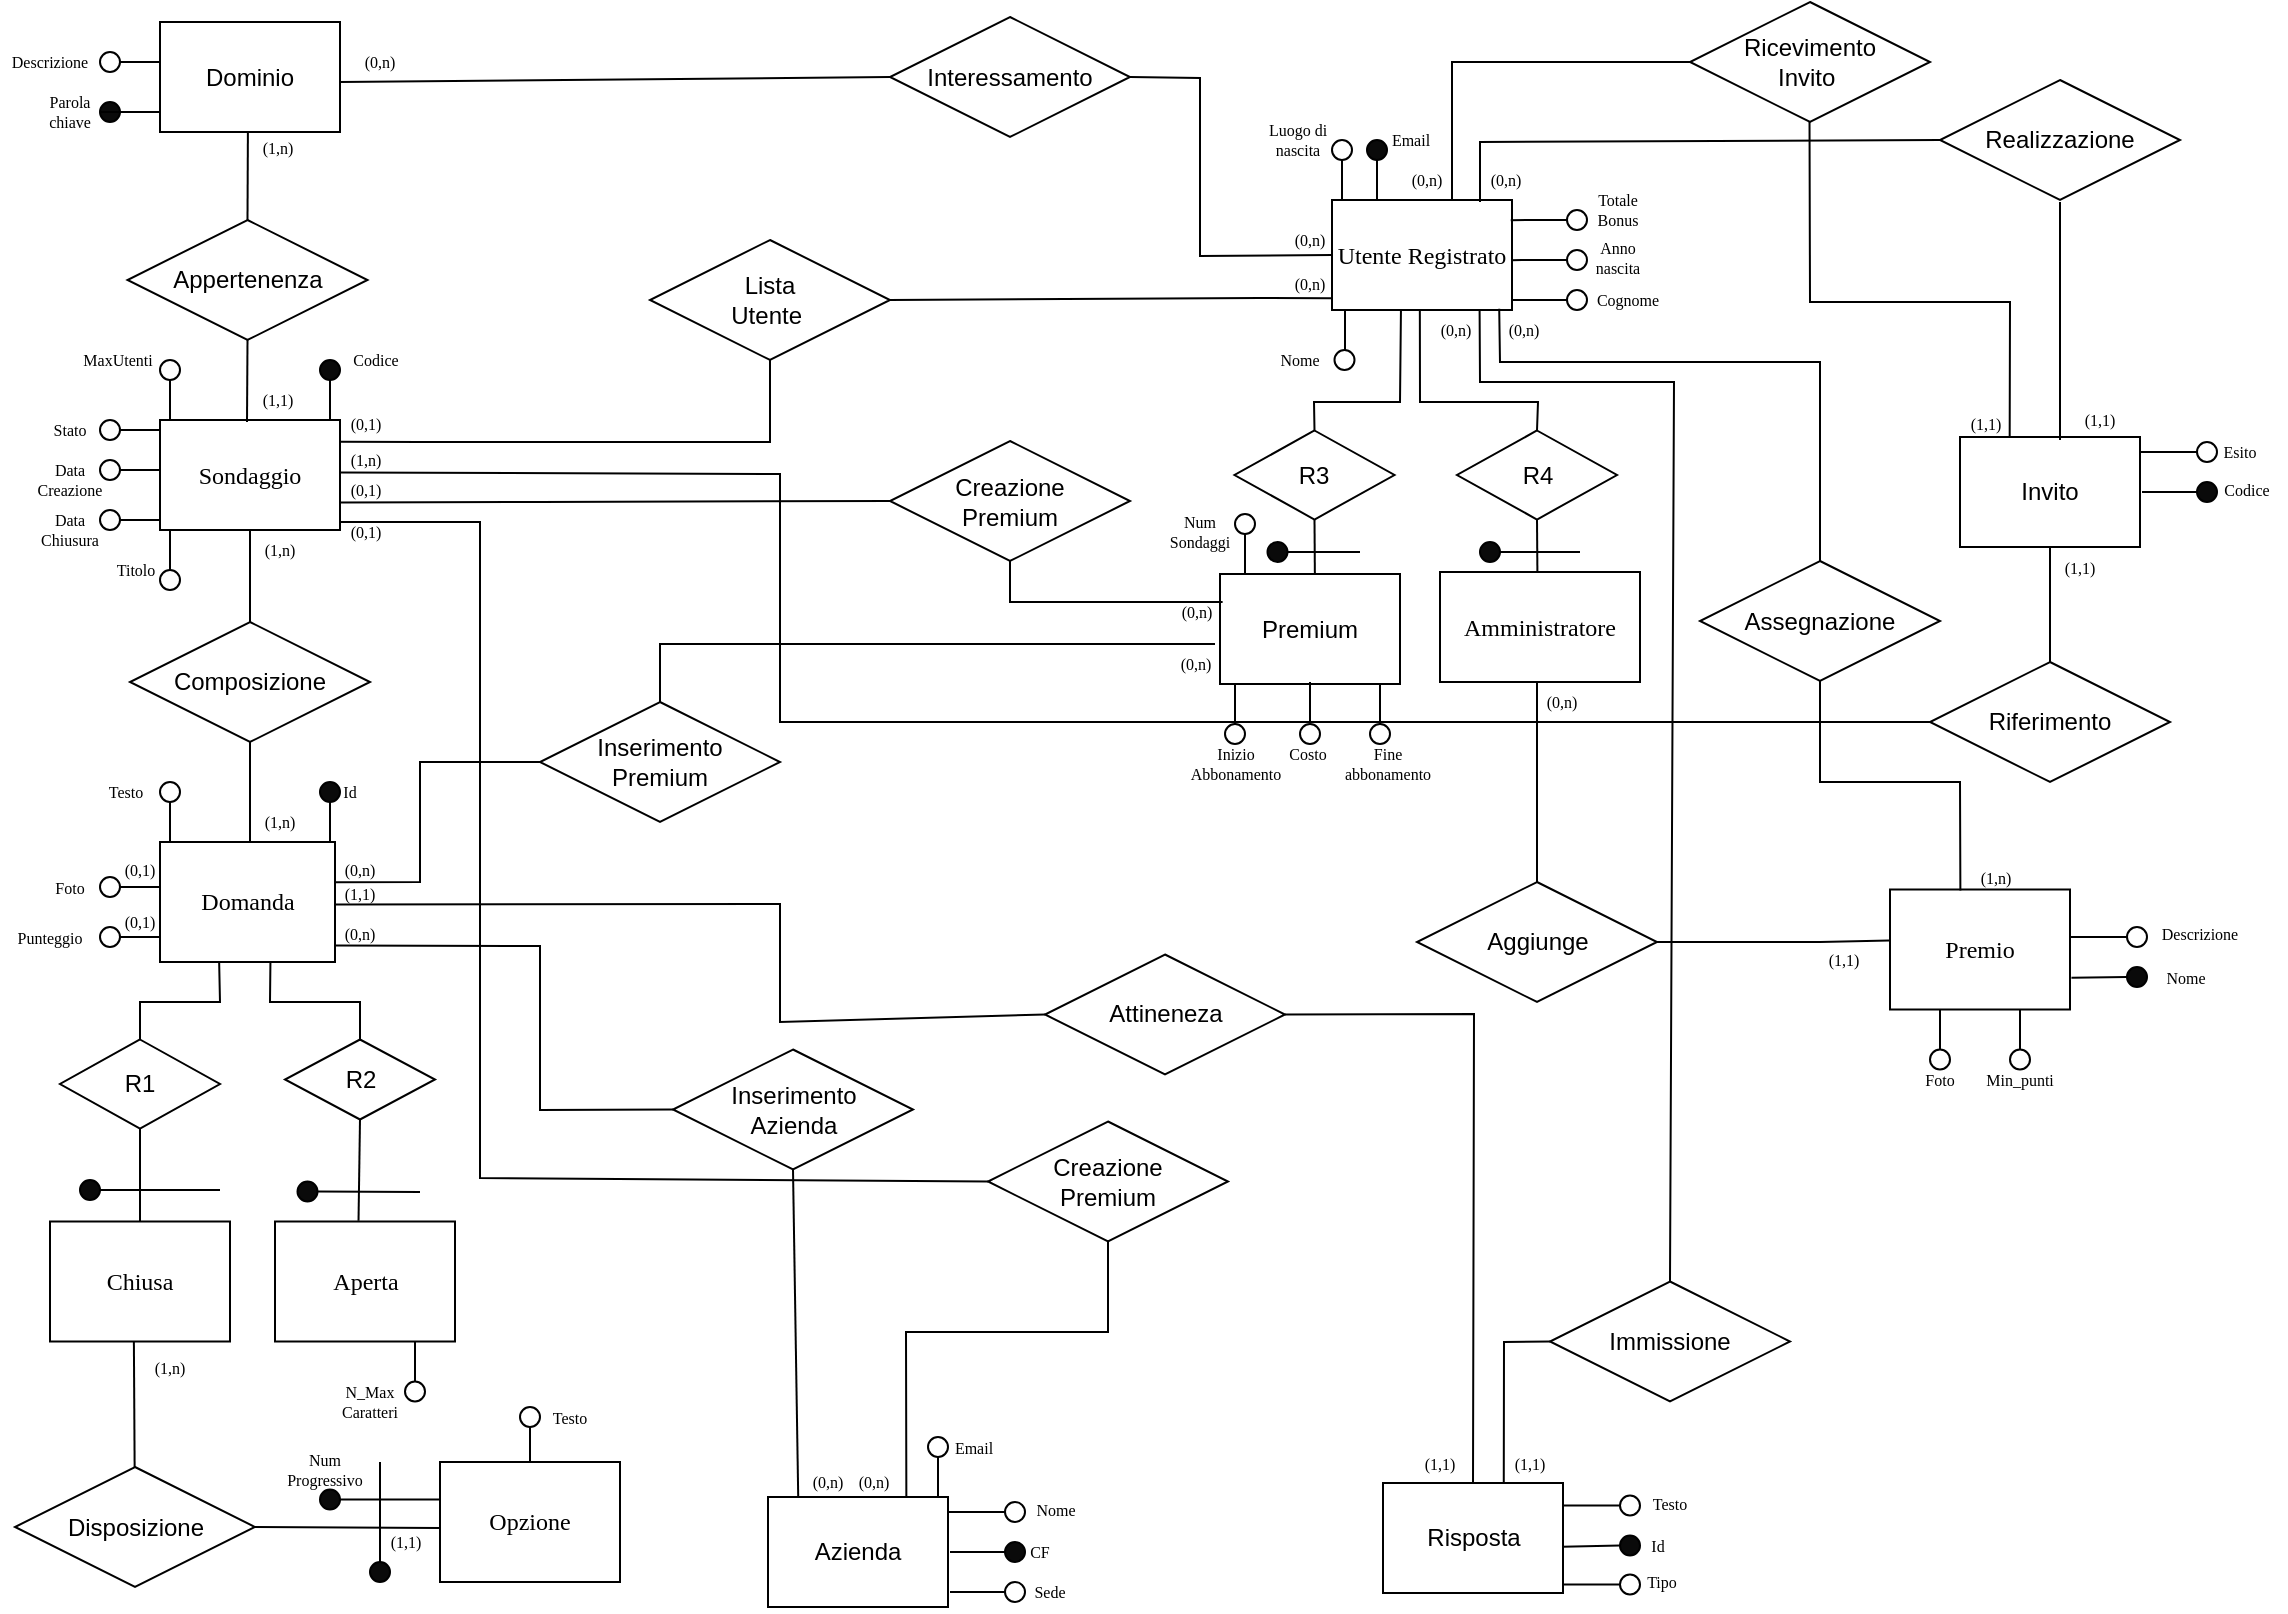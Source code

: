 <mxfile version="21.0.2" type="device"><diagram name="Pagina-1" id="FJG-StE84iXQ58pCsmmj"><mxGraphModel dx="246" dy="108" grid="1" gridSize="10" guides="1" tooltips="1" connect="1" arrows="0" fold="1" page="1" pageScale="1" pageWidth="1169" pageHeight="827" math="0" shadow="0"><root><mxCell id="0"/><mxCell id="1" parent="0"/><mxCell id="ywUzsFnZAd7M7X23jfvB-1" value="&lt;p&gt;&lt;font face=&quot;Verdana&quot;&gt;Sondaggio&lt;/font&gt;&lt;/p&gt;" style="rounded=0;whiteSpace=wrap;html=1;" parent="1" vertex="1"><mxGeometry x="90" y="219" width="90" height="55" as="geometry"/></mxCell><mxCell id="ywUzsFnZAd7M7X23jfvB-4" value="" style="endArrow=none;html=1;rounded=0;" parent="1" target="ywUzsFnZAd7M7X23jfvB-5" edge="1"><mxGeometry width="50" height="50" relative="1" as="geometry"><mxPoint x="170" y="219" as="sourcePoint"/><mxPoint x="170" y="189" as="targetPoint"/><Array as="points"><mxPoint x="175" y="219"/></Array></mxGeometry></mxCell><mxCell id="ywUzsFnZAd7M7X23jfvB-5" value="" style="ellipse;whiteSpace=wrap;html=1;aspect=fixed;labelBackgroundColor=#0A0A0A;fontColor=#000000;fillColor=#0A0A0A;" parent="1" vertex="1"><mxGeometry x="170" y="189" width="10" height="10" as="geometry"/></mxCell><mxCell id="ywUzsFnZAd7M7X23jfvB-8" value="" style="endArrow=none;html=1;rounded=0;exitX=0;exitY=0.25;exitDx=0;exitDy=0;entryX=1;entryY=0.5;entryDx=0;entryDy=0;" parent="1" target="ywUzsFnZAd7M7X23jfvB-9" edge="1"><mxGeometry width="50" height="50" relative="1" as="geometry"><mxPoint x="90" y="244" as="sourcePoint"/><mxPoint x="-10" y="219" as="targetPoint"/><Array as="points"><mxPoint x="80" y="244"/></Array></mxGeometry></mxCell><mxCell id="ywUzsFnZAd7M7X23jfvB-9" value="" style="ellipse;whiteSpace=wrap;html=1;aspect=fixed;" parent="1" vertex="1"><mxGeometry x="60" y="239" width="10" height="10" as="geometry"/></mxCell><mxCell id="ywUzsFnZAd7M7X23jfvB-17" value="Codice" style="text;html=1;strokeColor=none;fillColor=none;align=center;verticalAlign=middle;whiteSpace=wrap;rounded=0;fontSize=8;fontFamily=Verdana;" parent="1" vertex="1"><mxGeometry x="182.5" y="179" width="30" height="20" as="geometry"/></mxCell><mxCell id="ywUzsFnZAd7M7X23jfvB-22" value="" style="ellipse;whiteSpace=wrap;html=1;aspect=fixed;" parent="1" vertex="1"><mxGeometry x="90" y="189" width="10" height="10" as="geometry"/></mxCell><mxCell id="ywUzsFnZAd7M7X23jfvB-24" value="&amp;nbsp;MaxUtenti" style="text;html=1;strokeColor=none;fillColor=none;align=center;verticalAlign=middle;whiteSpace=wrap;rounded=0;fontSize=8;fontFamily=Verdana;" parent="1" vertex="1"><mxGeometry x="42.5" y="179" width="50" height="20" as="geometry"/></mxCell><mxCell id="ywUzsFnZAd7M7X23jfvB-25" value="" style="ellipse;whiteSpace=wrap;html=1;aspect=fixed;" parent="1" vertex="1"><mxGeometry x="60" y="264" width="10" height="10" as="geometry"/></mxCell><mxCell id="ywUzsFnZAd7M7X23jfvB-26" value="" style="endArrow=none;html=1;rounded=0;exitX=1;exitY=0.5;exitDx=0;exitDy=0;" parent="1" source="ywUzsFnZAd7M7X23jfvB-25" edge="1"><mxGeometry width="50" height="50" relative="1" as="geometry"><mxPoint x="40" y="319" as="sourcePoint"/><mxPoint x="90" y="269" as="targetPoint"/></mxGeometry></mxCell><mxCell id="ywUzsFnZAd7M7X23jfvB-27" value="Data Chiusura" style="text;html=1;strokeColor=none;fillColor=none;align=center;verticalAlign=middle;whiteSpace=wrap;rounded=0;fontSize=8;fontFamily=Verdana;" parent="1" vertex="1"><mxGeometry x="25" y="264" width="40" height="20" as="geometry"/></mxCell><mxCell id="ywUzsFnZAd7M7X23jfvB-30" value="" style="verticalLabelPosition=bottom;align=center;dashed=0;html=1;verticalAlign=top;shape=mxgraph.pid.fittings.single_flange;" parent="1" vertex="1"><mxGeometry x="92.5" y="199" width="5" height="20" as="geometry"/></mxCell><mxCell id="ywUzsFnZAd7M7X23jfvB-31" value="Data Creazione" style="text;html=1;strokeColor=none;fillColor=none;align=center;verticalAlign=middle;whiteSpace=wrap;rounded=0;fontSize=8;fontFamily=Verdana;" parent="1" vertex="1"><mxGeometry x="30" y="239" width="30" height="20" as="geometry"/></mxCell><mxCell id="ywUzsFnZAd7M7X23jfvB-33" value="" style="endArrow=none;html=1;rounded=0;exitX=0;exitY=0.25;exitDx=0;exitDy=0;entryX=1;entryY=0.5;entryDx=0;entryDy=0;" parent="1" target="ywUzsFnZAd7M7X23jfvB-34" edge="1"><mxGeometry width="50" height="50" relative="1" as="geometry"><mxPoint x="90" y="224" as="sourcePoint"/><mxPoint x="-10" y="199" as="targetPoint"/><Array as="points"><mxPoint x="80" y="224"/></Array></mxGeometry></mxCell><mxCell id="ywUzsFnZAd7M7X23jfvB-34" value="" style="ellipse;whiteSpace=wrap;html=1;aspect=fixed;" parent="1" vertex="1"><mxGeometry x="60" y="219" width="10" height="10" as="geometry"/></mxCell><mxCell id="ywUzsFnZAd7M7X23jfvB-37" value="Stato" style="text;html=1;strokeColor=none;fillColor=none;align=center;verticalAlign=middle;whiteSpace=wrap;rounded=0;fontSize=8;fontFamily=Verdana;" parent="1" vertex="1"><mxGeometry x="30" y="214" width="30" height="20" as="geometry"/></mxCell><mxCell id="ywUzsFnZAd7M7X23jfvB-39" value="" style="ellipse;whiteSpace=wrap;html=1;aspect=fixed;" parent="1" vertex="1"><mxGeometry x="90" y="294" width="10" height="10" as="geometry"/></mxCell><mxCell id="ywUzsFnZAd7M7X23jfvB-40" value="" style="verticalLabelPosition=bottom;align=center;dashed=0;html=1;verticalAlign=top;shape=mxgraph.pid.fittings.single_flange;" parent="1" vertex="1"><mxGeometry x="92.5" y="274" width="5" height="20" as="geometry"/></mxCell><mxCell id="ywUzsFnZAd7M7X23jfvB-41" value="Titolo" style="text;html=1;strokeColor=none;fillColor=none;align=center;verticalAlign=middle;whiteSpace=wrap;rounded=0;fontSize=8;fontFamily=Verdana;" parent="1" vertex="1"><mxGeometry x="62.5" y="284" width="30" height="20" as="geometry"/></mxCell><mxCell id="ywUzsFnZAd7M7X23jfvB-43" value="&lt;p&gt;&lt;font face=&quot;Verdana&quot;&gt;Domanda&lt;/font&gt;&lt;/p&gt;" style="rounded=0;whiteSpace=wrap;html=1;" parent="1" vertex="1"><mxGeometry x="90" y="430" width="87.5" height="60" as="geometry"/></mxCell><mxCell id="ywUzsFnZAd7M7X23jfvB-48" value="Id" style="text;html=1;strokeColor=none;fillColor=none;align=center;verticalAlign=middle;whiteSpace=wrap;rounded=0;fontSize=8;fontFamily=Verdana;" parent="1" vertex="1"><mxGeometry x="170" y="395" width="30" height="20" as="geometry"/></mxCell><mxCell id="ywUzsFnZAd7M7X23jfvB-49" value="" style="ellipse;whiteSpace=wrap;html=1;aspect=fixed;" parent="1" vertex="1"><mxGeometry x="90" y="400" width="10" height="10" as="geometry"/></mxCell><mxCell id="ywUzsFnZAd7M7X23jfvB-50" value="Punteggio" style="text;html=1;strokeColor=none;fillColor=none;align=center;verticalAlign=middle;whiteSpace=wrap;rounded=0;fontSize=8;fontFamily=Verdana;" parent="1" vertex="1"><mxGeometry x="10" y="467.5" width="50" height="20" as="geometry"/></mxCell><mxCell id="ywUzsFnZAd7M7X23jfvB-54" value="" style="verticalLabelPosition=bottom;align=center;dashed=0;html=1;verticalAlign=top;shape=mxgraph.pid.fittings.single_flange;" parent="1" vertex="1"><mxGeometry x="92.5" y="410" width="5" height="20" as="geometry"/></mxCell><mxCell id="ywUzsFnZAd7M7X23jfvB-56" value="" style="endArrow=none;html=1;rounded=0;exitX=0;exitY=0.25;exitDx=0;exitDy=0;entryX=1;entryY=0.5;entryDx=0;entryDy=0;" parent="1" target="ywUzsFnZAd7M7X23jfvB-57" edge="1"><mxGeometry width="50" height="50" relative="1" as="geometry"><mxPoint x="90" y="452.5" as="sourcePoint"/><mxPoint x="-10" y="427.5" as="targetPoint"/><Array as="points"><mxPoint x="80" y="452.5"/></Array></mxGeometry></mxCell><mxCell id="ywUzsFnZAd7M7X23jfvB-57" value="" style="ellipse;whiteSpace=wrap;html=1;aspect=fixed;" parent="1" vertex="1"><mxGeometry x="60" y="447.5" width="10" height="10" as="geometry"/></mxCell><mxCell id="ywUzsFnZAd7M7X23jfvB-58" value="Foto" style="text;html=1;strokeColor=none;fillColor=none;align=center;verticalAlign=middle;whiteSpace=wrap;rounded=0;fontSize=8;fontFamily=Verdana;" parent="1" vertex="1"><mxGeometry x="30" y="442.5" width="30" height="20" as="geometry"/></mxCell><mxCell id="ywUzsFnZAd7M7X23jfvB-61" value="Testo" style="text;html=1;strokeColor=none;fillColor=none;align=center;verticalAlign=middle;whiteSpace=wrap;rounded=0;fontSize=8;fontFamily=Verdana;" parent="1" vertex="1"><mxGeometry x="52.5" y="390" width="40" height="30" as="geometry"/></mxCell><mxCell id="ywUzsFnZAd7M7X23jfvB-62" value="" style="endArrow=none;html=1;rounded=0;exitX=0;exitY=0.25;exitDx=0;exitDy=0;entryX=1;entryY=0.5;entryDx=0;entryDy=0;" parent="1" target="ywUzsFnZAd7M7X23jfvB-63" edge="1"><mxGeometry width="50" height="50" relative="1" as="geometry"><mxPoint x="90" y="477.5" as="sourcePoint"/><mxPoint x="-10" y="452.5" as="targetPoint"/><Array as="points"><mxPoint x="80" y="477.5"/></Array></mxGeometry></mxCell><mxCell id="ywUzsFnZAd7M7X23jfvB-63" value="" style="ellipse;whiteSpace=wrap;html=1;aspect=fixed;" parent="1" vertex="1"><mxGeometry x="60" y="472.5" width="10" height="10" as="geometry"/></mxCell><mxCell id="ywUzsFnZAd7M7X23jfvB-64" value="Composizione" style="shape=rhombus;perimeter=rhombusPerimeter;whiteSpace=wrap;html=1;align=center;" parent="1" vertex="1"><mxGeometry x="75" y="320" width="120" height="60" as="geometry"/></mxCell><mxCell id="ywUzsFnZAd7M7X23jfvB-65" value="" style="endArrow=none;html=1;rounded=0;exitX=0.5;exitY=1;exitDx=0;exitDy=0;entryX=0.5;entryY=0;entryDx=0;entryDy=0;startArrow=none;" parent="1" source="ywUzsFnZAd7M7X23jfvB-1" target="ywUzsFnZAd7M7X23jfvB-64" edge="1"><mxGeometry relative="1" as="geometry"><mxPoint x="210" y="213.46" as="sourcePoint"/><mxPoint x="145" y="300" as="targetPoint"/><Array as="points"/></mxGeometry></mxCell><mxCell id="ywUzsFnZAd7M7X23jfvB-66" value="" style="endArrow=none;html=1;rounded=0;exitX=0.5;exitY=1;exitDx=0;exitDy=0;" parent="1" source="ywUzsFnZAd7M7X23jfvB-64" edge="1"><mxGeometry relative="1" as="geometry"><mxPoint x="149.67" y="364" as="sourcePoint"/><mxPoint x="135" y="430" as="targetPoint"/><Array as="points"/></mxGeometry></mxCell><mxCell id="ywUzsFnZAd7M7X23jfvB-67" value="(1,n)" style="text;html=1;strokeColor=none;fillColor=none;align=center;verticalAlign=middle;whiteSpace=wrap;rounded=0;fontSize=8;fontFamily=Verdana;" parent="1" vertex="1"><mxGeometry x="130" y="274" width="40" height="20" as="geometry"/></mxCell><mxCell id="ywUzsFnZAd7M7X23jfvB-70" value="(1,n)" style="text;html=1;strokeColor=none;fillColor=none;align=center;verticalAlign=middle;whiteSpace=wrap;rounded=0;fontSize=8;fontFamily=Verdana;" parent="1" vertex="1"><mxGeometry x="130" y="410" width="40" height="20" as="geometry"/></mxCell><mxCell id="ywUzsFnZAd7M7X23jfvB-72" value="(0,1)" style="text;html=1;strokeColor=none;fillColor=none;align=center;verticalAlign=middle;whiteSpace=wrap;rounded=0;fontSize=8;fontFamily=Verdana;" parent="1" vertex="1"><mxGeometry x="60" y="460" width="40" height="20" as="geometry"/></mxCell><mxCell id="ywUzsFnZAd7M7X23jfvB-74" value="(0,1)" style="text;html=1;strokeColor=none;fillColor=none;align=center;verticalAlign=middle;whiteSpace=wrap;rounded=0;fontSize=8;fontFamily=Verdana;" parent="1" vertex="1"><mxGeometry x="60" y="430" width="40" height="27.5" as="geometry"/></mxCell><mxCell id="ywUzsFnZAd7M7X23jfvB-78" value="Disposizione" style="shape=rhombus;perimeter=rhombusPerimeter;whiteSpace=wrap;html=1;align=center;" parent="1" vertex="1"><mxGeometry x="17.5" y="742.5" width="120" height="60" as="geometry"/></mxCell><mxCell id="ywUzsFnZAd7M7X23jfvB-80" value="" style="endArrow=none;html=1;rounded=0;" parent="1" target="ywUzsFnZAd7M7X23jfvB-45" edge="1"><mxGeometry width="50" height="50" relative="1" as="geometry"><mxPoint x="170" y="430" as="sourcePoint"/><mxPoint x="175" y="410" as="targetPoint"/><Array as="points"><mxPoint x="175" y="430"/></Array></mxGeometry></mxCell><mxCell id="ywUzsFnZAd7M7X23jfvB-45" value="" style="ellipse;whiteSpace=wrap;html=1;aspect=fixed;labelBackgroundColor=#0A0A0A;fontColor=#000000;fillColor=#0A0A0A;" parent="1" vertex="1"><mxGeometry x="170" y="400" width="10" height="10" as="geometry"/></mxCell><mxCell id="ywUzsFnZAd7M7X23jfvB-82" value="&lt;p&gt;&lt;font face=&quot;Verdana&quot;&gt;Chiusa&lt;/font&gt;&lt;/p&gt;" style="rounded=0;whiteSpace=wrap;html=1;" parent="1" vertex="1"><mxGeometry x="35" y="619.75" width="90" height="60" as="geometry"/></mxCell><mxCell id="ywUzsFnZAd7M7X23jfvB-83" value="&lt;p&gt;&lt;font face=&quot;Verdana&quot;&gt;Opzione&lt;/font&gt;&lt;/p&gt;" style="rounded=0;whiteSpace=wrap;html=1;" parent="1" vertex="1"><mxGeometry x="230" y="740" width="90" height="60" as="geometry"/></mxCell><mxCell id="ywUzsFnZAd7M7X23jfvB-84" value="" style="endArrow=none;html=1;rounded=0;exitX=0.5;exitY=0;exitDx=0;exitDy=0;" parent="1" source="ywUzsFnZAd7M7X23jfvB-83" edge="1"><mxGeometry width="50" height="50" relative="1" as="geometry"><mxPoint x="320" y="710" as="sourcePoint"/><mxPoint x="275" y="720" as="targetPoint"/></mxGeometry></mxCell><mxCell id="ywUzsFnZAd7M7X23jfvB-85" value="" style="endArrow=none;html=1;rounded=0;entryX=0.466;entryY=0.995;entryDx=0;entryDy=0;entryPerimeter=0;" parent="1" source="ywUzsFnZAd7M7X23jfvB-78" target="ywUzsFnZAd7M7X23jfvB-82" edge="1"><mxGeometry width="50" height="50" relative="1" as="geometry"><mxPoint x="132.5" y="710" as="sourcePoint"/><mxPoint x="182.5" y="660" as="targetPoint"/></mxGeometry></mxCell><mxCell id="ywUzsFnZAd7M7X23jfvB-91" value="" style="endArrow=none;html=1;rounded=0;exitX=-0.002;exitY=0.313;exitDx=0;exitDy=0;exitPerimeter=0;entryX=1;entryY=0.5;entryDx=0;entryDy=0;" parent="1" target="ywUzsFnZAd7M7X23jfvB-92" edge="1" source="ywUzsFnZAd7M7X23jfvB-83"><mxGeometry width="50" height="50" relative="1" as="geometry"><mxPoint x="320" y="740" as="sourcePoint"/><mxPoint x="180" y="750" as="targetPoint"/><Array as="points"/></mxGeometry></mxCell><mxCell id="ywUzsFnZAd7M7X23jfvB-92" value="" style="ellipse;whiteSpace=wrap;html=1;aspect=fixed;labelBackgroundColor=#0A0A0A;fontColor=#000000;fillColor=#0A0A0A;" parent="1" vertex="1"><mxGeometry x="170" y="753.75" width="10" height="10" as="geometry"/></mxCell><mxCell id="ywUzsFnZAd7M7X23jfvB-93" value="" style="endArrow=none;html=1;rounded=0;startArrow=none;entryX=0.5;entryY=1;entryDx=0;entryDy=0;" parent="1" target="ywUzsFnZAd7M7X23jfvB-94" edge="1"><mxGeometry width="50" height="50" relative="1" as="geometry"><mxPoint x="200" y="740" as="sourcePoint"/><mxPoint x="325" y="724.91" as="targetPoint"/></mxGeometry></mxCell><mxCell id="ywUzsFnZAd7M7X23jfvB-94" value="" style="ellipse;whiteSpace=wrap;html=1;aspect=fixed;labelBackgroundColor=#0A0A0A;fontColor=#000000;fillColor=#0A0A0A;" parent="1" vertex="1"><mxGeometry x="195" y="790" width="10" height="10" as="geometry"/></mxCell><mxCell id="ywUzsFnZAd7M7X23jfvB-95" value="Num Progressivo" style="text;html=1;strokeColor=none;fillColor=none;align=center;verticalAlign=middle;whiteSpace=wrap;rounded=0;fontSize=8;fontFamily=Verdana;" parent="1" vertex="1"><mxGeometry x="150" y="733.75" width="45" height="20" as="geometry"/></mxCell><mxCell id="ywUzsFnZAd7M7X23jfvB-98" value="Testo" style="text;html=1;strokeColor=none;fillColor=none;align=center;verticalAlign=middle;whiteSpace=wrap;rounded=0;fontSize=8;fontFamily=Verdana;" parent="1" vertex="1"><mxGeometry x="280" y="702.5" width="30" height="30" as="geometry"/></mxCell><mxCell id="ywUzsFnZAd7M7X23jfvB-99" value="" style="ellipse;whiteSpace=wrap;html=1;aspect=fixed;" parent="1" vertex="1"><mxGeometry x="270" y="712.5" width="10" height="10" as="geometry"/></mxCell><mxCell id="ywUzsFnZAd7M7X23jfvB-101" value="&lt;p&gt;&lt;font face=&quot;Verdana&quot;&gt;Aperta&lt;/font&gt;&lt;/p&gt;" style="rounded=0;whiteSpace=wrap;html=1;" parent="1" vertex="1"><mxGeometry x="147.5" y="619.75" width="90" height="60" as="geometry"/></mxCell><mxCell id="ywUzsFnZAd7M7X23jfvB-102" value="" style="ellipse;whiteSpace=wrap;html=1;aspect=fixed;" parent="1" vertex="1"><mxGeometry x="212.5" y="699.75" width="10" height="10" as="geometry"/></mxCell><mxCell id="ywUzsFnZAd7M7X23jfvB-103" value="" style="verticalLabelPosition=bottom;align=center;dashed=0;html=1;verticalAlign=top;shape=mxgraph.pid.fittings.single_flange;" parent="1" vertex="1"><mxGeometry x="215" y="679.75" width="5" height="20" as="geometry"/></mxCell><mxCell id="ywUzsFnZAd7M7X23jfvB-104" value="N_Max Caratteri" style="text;html=1;strokeColor=none;fillColor=none;align=center;verticalAlign=middle;whiteSpace=wrap;rounded=0;fontSize=8;fontFamily=Verdana;" parent="1" vertex="1"><mxGeometry x="180" y="699.75" width="30" height="20" as="geometry"/></mxCell><mxCell id="ywUzsFnZAd7M7X23jfvB-106" value="(1,n)" style="text;html=1;strokeColor=none;fillColor=none;align=center;verticalAlign=middle;whiteSpace=wrap;rounded=0;fontSize=8;fontFamily=Verdana;" parent="1" vertex="1"><mxGeometry x="75" y="682.5" width="40" height="20" as="geometry"/></mxCell><mxCell id="ywUzsFnZAd7M7X23jfvB-105" value="(1,1)" style="text;html=1;strokeColor=none;fillColor=none;align=center;verticalAlign=middle;whiteSpace=wrap;rounded=0;fontSize=8;fontFamily=Verdana;" parent="1" vertex="1"><mxGeometry x="192.5" y="770" width="40" height="20" as="geometry"/></mxCell><mxCell id="ywUzsFnZAd7M7X23jfvB-110" value="Dominio" style="rounded=0;whiteSpace=wrap;html=1;aspect=fixed;" parent="1" vertex="1"><mxGeometry x="90" y="20" width="90" height="55" as="geometry"/></mxCell><mxCell id="ywUzsFnZAd7M7X23jfvB-111" value="Appertenenza" style="shape=rhombus;perimeter=rhombusPerimeter;whiteSpace=wrap;html=1;align=center;" parent="1" vertex="1"><mxGeometry x="73.75" y="119" width="120" height="60" as="geometry"/></mxCell><mxCell id="ywUzsFnZAd7M7X23jfvB-112" value="" style="endArrow=none;html=1;rounded=0;exitX=0.13;exitY=0.094;exitDx=0;exitDy=0;entryX=0.5;entryY=0;entryDx=0;entryDy=0;startArrow=none;exitPerimeter=0;" parent="1" source="ywUzsFnZAd7M7X23jfvB-114" target="ywUzsFnZAd7M7X23jfvB-111" edge="1"><mxGeometry relative="1" as="geometry"><mxPoint x="134.25" y="73" as="sourcePoint"/><mxPoint x="143.75" y="99" as="targetPoint"/><Array as="points"/></mxGeometry></mxCell><mxCell id="ywUzsFnZAd7M7X23jfvB-113" value="" style="endArrow=none;html=1;rounded=0;exitX=0.5;exitY=1;exitDx=0;exitDy=0;" parent="1" source="ywUzsFnZAd7M7X23jfvB-111" edge="1"><mxGeometry relative="1" as="geometry"><mxPoint x="148.42" y="163" as="sourcePoint"/><mxPoint x="133.5" y="220" as="targetPoint"/><Array as="points"/></mxGeometry></mxCell><mxCell id="ywUzsFnZAd7M7X23jfvB-114" value="(1,n)" style="text;html=1;strokeColor=none;fillColor=none;align=center;verticalAlign=middle;whiteSpace=wrap;rounded=0;fontSize=8;fontFamily=Verdana;" parent="1" vertex="1"><mxGeometry x="128.75" y="73" width="40" height="20" as="geometry"/></mxCell><mxCell id="ywUzsFnZAd7M7X23jfvB-115" value="(1,1)" style="text;html=1;strokeColor=none;fillColor=none;align=center;verticalAlign=middle;whiteSpace=wrap;rounded=0;fontSize=8;fontFamily=Verdana;" parent="1" vertex="1"><mxGeometry x="128.75" y="199" width="40" height="20" as="geometry"/></mxCell><mxCell id="ywUzsFnZAd7M7X23jfvB-116" value="" style="ellipse;whiteSpace=wrap;html=1;aspect=fixed;labelBackgroundColor=#0A0A0A;fontColor=#000000;fillColor=#0A0A0A;" parent="1" vertex="1"><mxGeometry x="60" y="60" width="10" height="10" as="geometry"/></mxCell><mxCell id="ywUzsFnZAd7M7X23jfvB-117" value="" style="endArrow=none;html=1;rounded=0;entryX=0;entryY=0.5;entryDx=0;entryDy=0;" parent="1" target="ywUzsFnZAd7M7X23jfvB-116" edge="1"><mxGeometry width="50" height="50" relative="1" as="geometry"><mxPoint x="90" y="65" as="sourcePoint"/><mxPoint x="197.5" y="35" as="targetPoint"/><Array as="points"/></mxGeometry></mxCell><mxCell id="ywUzsFnZAd7M7X23jfvB-119" value="Parola chiave" style="text;html=1;strokeColor=none;fillColor=none;align=center;verticalAlign=middle;whiteSpace=wrap;rounded=0;fontSize=8;fontFamily=Verdana;" parent="1" vertex="1"><mxGeometry x="30" y="55" width="30" height="20" as="geometry"/></mxCell><mxCell id="ywUzsFnZAd7M7X23jfvB-123" value="" style="endArrow=none;html=1;rounded=0;exitX=0;exitY=0.25;exitDx=0;exitDy=0;entryX=1;entryY=0.5;entryDx=0;entryDy=0;" parent="1" target="ywUzsFnZAd7M7X23jfvB-124" edge="1"><mxGeometry width="50" height="50" relative="1" as="geometry"><mxPoint x="90" y="40" as="sourcePoint"/><mxPoint x="-10" y="15" as="targetPoint"/><Array as="points"><mxPoint x="80" y="40"/></Array></mxGeometry></mxCell><mxCell id="ywUzsFnZAd7M7X23jfvB-124" value="" style="ellipse;whiteSpace=wrap;html=1;aspect=fixed;" parent="1" vertex="1"><mxGeometry x="60" y="35" width="10" height="10" as="geometry"/></mxCell><mxCell id="ywUzsFnZAd7M7X23jfvB-125" value="Descrizione" style="text;html=1;strokeColor=none;fillColor=none;align=center;verticalAlign=middle;whiteSpace=wrap;rounded=0;fontSize=8;fontFamily=Verdana;" parent="1" vertex="1"><mxGeometry x="20" y="30" width="30" height="20" as="geometry"/></mxCell><mxCell id="ywUzsFnZAd7M7X23jfvB-126" value="&lt;p&gt;&lt;font face=&quot;Verdana&quot;&gt;Utente Registrato&lt;/font&gt;&lt;/p&gt;" style="rounded=0;whiteSpace=wrap;html=1;" parent="1" vertex="1"><mxGeometry x="676" y="109" width="90" height="55" as="geometry"/></mxCell><mxCell id="ywUzsFnZAd7M7X23jfvB-127" value="" style="endArrow=none;html=1;rounded=0;" parent="1" target="ywUzsFnZAd7M7X23jfvB-128" edge="1"><mxGeometry width="50" height="50" relative="1" as="geometry"><mxPoint x="693.5" y="109" as="sourcePoint"/><mxPoint x="693.5" y="79" as="targetPoint"/><Array as="points"><mxPoint x="698.5" y="109"/></Array></mxGeometry></mxCell><mxCell id="ywUzsFnZAd7M7X23jfvB-128" value="" style="ellipse;whiteSpace=wrap;html=1;aspect=fixed;labelBackgroundColor=#0A0A0A;fontColor=#000000;fillColor=#0A0A0A;" parent="1" vertex="1"><mxGeometry x="693.5" y="79" width="10" height="10" as="geometry"/></mxCell><mxCell id="ywUzsFnZAd7M7X23jfvB-129" value="" style="endArrow=none;html=1;rounded=0;exitX=0.997;exitY=0.548;exitDx=0;exitDy=0;entryX=0;entryY=0.5;entryDx=0;entryDy=0;exitPerimeter=0;" parent="1" source="ywUzsFnZAd7M7X23jfvB-126" target="ywUzsFnZAd7M7X23jfvB-130" edge="1"><mxGeometry width="50" height="50" relative="1" as="geometry"><mxPoint x="766.54" y="139.19" as="sourcePoint"/><mxPoint x="763.5" y="119" as="targetPoint"/><Array as="points"><mxPoint x="771" y="139"/></Array></mxGeometry></mxCell><mxCell id="ywUzsFnZAd7M7X23jfvB-130" value="" style="ellipse;whiteSpace=wrap;html=1;aspect=fixed;" parent="1" vertex="1"><mxGeometry x="793.5" y="134" width="10" height="10" as="geometry"/></mxCell><mxCell id="ywUzsFnZAd7M7X23jfvB-131" value="Email" style="text;html=1;strokeColor=none;fillColor=none;align=center;verticalAlign=middle;whiteSpace=wrap;rounded=0;fontSize=8;fontFamily=Verdana;" parent="1" vertex="1"><mxGeometry x="692" y="69" width="46.5" height="20" as="geometry"/></mxCell><mxCell id="ywUzsFnZAd7M7X23jfvB-132" value="" style="ellipse;whiteSpace=wrap;html=1;aspect=fixed;" parent="1" vertex="1"><mxGeometry x="676" y="79" width="10" height="10" as="geometry"/></mxCell><mxCell id="ywUzsFnZAd7M7X23jfvB-133" value="Luogo di nascita" style="text;html=1;strokeColor=none;fillColor=none;align=center;verticalAlign=middle;whiteSpace=wrap;rounded=0;fontSize=8;fontFamily=Verdana;" parent="1" vertex="1"><mxGeometry x="633.5" y="69" width="50" height="20" as="geometry"/></mxCell><mxCell id="ywUzsFnZAd7M7X23jfvB-134" value="" style="ellipse;whiteSpace=wrap;html=1;aspect=fixed;" parent="1" vertex="1"><mxGeometry x="793.5" y="154" width="10" height="10" as="geometry"/></mxCell><mxCell id="ywUzsFnZAd7M7X23jfvB-135" value="" style="endArrow=none;html=1;rounded=0;entryX=1.001;entryY=0.908;entryDx=0;entryDy=0;entryPerimeter=0;exitX=0;exitY=0.5;exitDx=0;exitDy=0;" parent="1" source="ywUzsFnZAd7M7X23jfvB-134" target="ywUzsFnZAd7M7X23jfvB-126" edge="1"><mxGeometry width="50" height="50" relative="1" as="geometry"><mxPoint x="791" y="159" as="sourcePoint"/><mxPoint x="863.5" y="164" as="targetPoint"/></mxGeometry></mxCell><mxCell id="ywUzsFnZAd7M7X23jfvB-136" value="Anno nascita" style="text;html=1;strokeColor=none;fillColor=none;align=center;verticalAlign=middle;whiteSpace=wrap;rounded=0;fontSize=8;fontFamily=Verdana;" parent="1" vertex="1"><mxGeometry x="798.5" y="129" width="40" height="18.5" as="geometry"/></mxCell><mxCell id="ywUzsFnZAd7M7X23jfvB-137" value="" style="verticalLabelPosition=bottom;align=center;dashed=0;html=1;verticalAlign=top;shape=mxgraph.pid.fittings.single_flange;" parent="1" vertex="1"><mxGeometry x="678.5" y="89" width="5" height="20" as="geometry"/></mxCell><mxCell id="ywUzsFnZAd7M7X23jfvB-138" value="Cognome" style="text;html=1;strokeColor=none;fillColor=none;align=center;verticalAlign=middle;whiteSpace=wrap;rounded=0;fontSize=8;fontFamily=Verdana;" parent="1" vertex="1"><mxGeometry x="808.5" y="149" width="30" height="20" as="geometry"/></mxCell><mxCell id="ywUzsFnZAd7M7X23jfvB-139" value="" style="endArrow=none;html=1;rounded=0;entryX=0;entryY=0.5;entryDx=0;entryDy=0;exitX=0.993;exitY=0.183;exitDx=0;exitDy=0;exitPerimeter=0;" parent="1" source="ywUzsFnZAd7M7X23jfvB-126" target="ywUzsFnZAd7M7X23jfvB-140" edge="1"><mxGeometry width="50" height="50" relative="1" as="geometry"><mxPoint x="771" y="114" as="sourcePoint"/><mxPoint x="763.5" y="94" as="targetPoint"/><Array as="points"/></mxGeometry></mxCell><mxCell id="ywUzsFnZAd7M7X23jfvB-140" value="" style="ellipse;whiteSpace=wrap;html=1;aspect=fixed;" parent="1" vertex="1"><mxGeometry x="793.5" y="114" width="10" height="10" as="geometry"/></mxCell><mxCell id="ywUzsFnZAd7M7X23jfvB-141" value="Totale Bonus" style="text;html=1;strokeColor=none;fillColor=none;align=center;verticalAlign=middle;whiteSpace=wrap;rounded=0;fontSize=8;fontFamily=Verdana;" parent="1" vertex="1"><mxGeometry x="803.5" y="104" width="30" height="20" as="geometry"/></mxCell><mxCell id="ywUzsFnZAd7M7X23jfvB-142" value="" style="ellipse;whiteSpace=wrap;html=1;aspect=fixed;" parent="1" vertex="1"><mxGeometry x="677.25" y="184" width="10" height="10" as="geometry"/></mxCell><mxCell id="ywUzsFnZAd7M7X23jfvB-143" value="" style="verticalLabelPosition=bottom;align=center;dashed=0;html=1;verticalAlign=top;shape=mxgraph.pid.fittings.single_flange;" parent="1" vertex="1"><mxGeometry x="680" y="164" width="5" height="20" as="geometry"/></mxCell><mxCell id="ywUzsFnZAd7M7X23jfvB-144" value="Nome" style="text;html=1;strokeColor=none;fillColor=none;align=center;verticalAlign=middle;whiteSpace=wrap;rounded=0;fontSize=8;fontFamily=Verdana;" parent="1" vertex="1"><mxGeometry x="645" y="179" width="30" height="20" as="geometry"/></mxCell><mxCell id="ywUzsFnZAd7M7X23jfvB-149" value="Interessamento" style="shape=rhombus;perimeter=rhombusPerimeter;whiteSpace=wrap;html=1;align=center;" parent="1" vertex="1"><mxGeometry x="455" y="17.5" width="120" height="60" as="geometry"/></mxCell><mxCell id="ywUzsFnZAd7M7X23jfvB-150" value="" style="endArrow=none;html=1;rounded=0;entryX=0;entryY=0.5;entryDx=0;entryDy=0;exitX=1;exitY=0.5;exitDx=0;exitDy=0;startArrow=none;" parent="1" source="ywUzsFnZAd7M7X23jfvB-149" target="ywUzsFnZAd7M7X23jfvB-126" edge="1"><mxGeometry width="50" height="50" relative="1" as="geometry"><mxPoint x="190" y="239" as="sourcePoint"/><mxPoint x="240" y="189" as="targetPoint"/><Array as="points"><mxPoint x="610" y="48"/><mxPoint x="610" y="137"/></Array></mxGeometry></mxCell><mxCell id="ywUzsFnZAd7M7X23jfvB-151" value="" style="endArrow=none;html=1;rounded=0;entryX=0;entryY=0.5;entryDx=0;entryDy=0;exitX=0;exitY=1;exitDx=0;exitDy=0;startArrow=none;" parent="1" source="ywUzsFnZAd7M7X23jfvB-152" target="ywUzsFnZAd7M7X23jfvB-149" edge="1"><mxGeometry width="50" height="50" relative="1" as="geometry"><mxPoint x="350" y="410" as="sourcePoint"/><mxPoint x="400" y="360" as="targetPoint"/><Array as="points"/></mxGeometry></mxCell><mxCell id="ywUzsFnZAd7M7X23jfvB-154" value="" style="endArrow=none;html=1;rounded=0;entryX=0;entryY=0.5;entryDx=0;entryDy=0;exitX=1;exitY=0.5;exitDx=0;exitDy=0;" parent="1" source="ywUzsFnZAd7M7X23jfvB-110" target="ywUzsFnZAd7M7X23jfvB-152" edge="1"><mxGeometry width="50" height="50" relative="1" as="geometry"><mxPoint x="180" y="48" as="sourcePoint"/><mxPoint x="455" y="48" as="targetPoint"/><Array as="points"/></mxGeometry></mxCell><mxCell id="ywUzsFnZAd7M7X23jfvB-152" value="(0,n)" style="text;html=1;strokeColor=none;fillColor=none;align=center;verticalAlign=middle;whiteSpace=wrap;rounded=0;fontSize=8;fontFamily=Verdana;" parent="1" vertex="1"><mxGeometry x="180" y="30" width="40" height="20" as="geometry"/></mxCell><mxCell id="ywUzsFnZAd7M7X23jfvB-162" value="Premium" style="rounded=0;whiteSpace=wrap;html=1;aspect=fixed;" parent="1" vertex="1"><mxGeometry x="620" y="296" width="90" height="55" as="geometry"/></mxCell><mxCell id="ywUzsFnZAd7M7X23jfvB-168" value="Inizio Abbonamento" style="text;html=1;strokeColor=none;fillColor=none;align=center;verticalAlign=middle;whiteSpace=wrap;rounded=0;fontSize=8;fontFamily=Verdana;" parent="1" vertex="1"><mxGeometry x="602.5" y="381" width="50" height="20" as="geometry"/></mxCell><mxCell id="ywUzsFnZAd7M7X23jfvB-169" value="" style="endArrow=none;html=1;rounded=0;entryX=0;entryY=0.5;entryDx=0;entryDy=0;exitX=1;exitY=0.5;exitDx=0;exitDy=0;" parent="1" source="ywUzsFnZAd7M7X23jfvB-162" edge="1"><mxGeometry width="50" height="50" relative="1" as="geometry"><mxPoint x="710" y="324" as="sourcePoint"/><mxPoint x="710" y="316" as="targetPoint"/><Array as="points"/></mxGeometry></mxCell><mxCell id="ywUzsFnZAd7M7X23jfvB-170" value="&lt;p&gt;&lt;font face=&quot;Verdana&quot;&gt;Amministratore&lt;/font&gt;&lt;/p&gt;" style="rounded=0;whiteSpace=wrap;html=1;" parent="1" vertex="1"><mxGeometry x="730" y="295" width="100" height="55" as="geometry"/></mxCell><mxCell id="ywUzsFnZAd7M7X23jfvB-180" value="Fine abbonamento" style="text;html=1;strokeColor=none;fillColor=none;align=center;verticalAlign=middle;whiteSpace=wrap;rounded=0;fontSize=8;fontFamily=Verdana;" parent="1" vertex="1"><mxGeometry x="683.75" y="381" width="40" height="20" as="geometry"/></mxCell><mxCell id="ywUzsFnZAd7M7X23jfvB-181" value="" style="ellipse;whiteSpace=wrap;html=1;aspect=fixed;" parent="1" vertex="1"><mxGeometry x="622.5" y="371" width="10" height="10" as="geometry"/></mxCell><mxCell id="ywUzsFnZAd7M7X23jfvB-182" value="" style="verticalLabelPosition=bottom;align=center;dashed=0;html=1;verticalAlign=top;shape=mxgraph.pid.fittings.single_flange;" parent="1" vertex="1"><mxGeometry x="625" y="351" width="5" height="20" as="geometry"/></mxCell><mxCell id="ywUzsFnZAd7M7X23jfvB-183" value="Costo" style="text;html=1;strokeColor=none;fillColor=none;align=center;verticalAlign=middle;whiteSpace=wrap;rounded=0;fontSize=8;fontFamily=Verdana;" parent="1" vertex="1"><mxGeometry x="643.75" y="371" width="40" height="29.25" as="geometry"/></mxCell><mxCell id="ywUzsFnZAd7M7X23jfvB-184" value="" style="ellipse;whiteSpace=wrap;html=1;aspect=fixed;" parent="1" vertex="1"><mxGeometry x="627.5" y="266" width="10" height="10" as="geometry"/></mxCell><mxCell id="ywUzsFnZAd7M7X23jfvB-185" value="Num Sondaggi" style="text;html=1;strokeColor=none;fillColor=none;align=center;verticalAlign=middle;whiteSpace=wrap;rounded=0;fontSize=8;fontFamily=Verdana;" parent="1" vertex="1"><mxGeometry x="585" y="265" width="50" height="20" as="geometry"/></mxCell><mxCell id="ywUzsFnZAd7M7X23jfvB-186" value="" style="verticalLabelPosition=bottom;align=center;dashed=0;html=1;verticalAlign=top;shape=mxgraph.pid.fittings.single_flange;" parent="1" vertex="1"><mxGeometry x="630" y="276" width="5" height="20" as="geometry"/></mxCell><mxCell id="ywUzsFnZAd7M7X23jfvB-187" value="" style="ellipse;whiteSpace=wrap;html=1;aspect=fixed;" parent="1" vertex="1"><mxGeometry x="660" y="371" width="10" height="10" as="geometry"/></mxCell><mxCell id="ywUzsFnZAd7M7X23jfvB-188" value="" style="verticalLabelPosition=bottom;align=center;dashed=0;html=1;verticalAlign=top;shape=mxgraph.pid.fittings.single_flange;" parent="1" vertex="1"><mxGeometry x="662.5" y="350" width="5" height="20" as="geometry"/></mxCell><mxCell id="ywUzsFnZAd7M7X23jfvB-189" value="" style="ellipse;whiteSpace=wrap;html=1;aspect=fixed;" parent="1" vertex="1"><mxGeometry x="695" y="371" width="10" height="10" as="geometry"/></mxCell><mxCell id="ywUzsFnZAd7M7X23jfvB-190" value="" style="verticalLabelPosition=bottom;align=center;dashed=0;html=1;verticalAlign=top;shape=mxgraph.pid.fittings.single_flange;" parent="1" vertex="1"><mxGeometry x="697.5" y="351" width="5" height="20" as="geometry"/></mxCell><mxCell id="ywUzsFnZAd7M7X23jfvB-191" value="Creazione&lt;br&gt;Premium" style="shape=rhombus;perimeter=rhombusPerimeter;whiteSpace=wrap;html=1;align=center;" parent="1" vertex="1"><mxGeometry x="455" y="229.5" width="120" height="60" as="geometry"/></mxCell><mxCell id="ywUzsFnZAd7M7X23jfvB-192" value="Inserimento&lt;br&gt;Premium" style="shape=rhombus;perimeter=rhombusPerimeter;whiteSpace=wrap;html=1;align=center;" parent="1" vertex="1"><mxGeometry x="280" y="360" width="120" height="60" as="geometry"/></mxCell><mxCell id="ywUzsFnZAd7M7X23jfvB-196" value="" style="endArrow=none;html=1;rounded=0;entryX=0;entryY=0.5;entryDx=0;entryDy=0;exitX=1;exitY=0.75;exitDx=0;exitDy=0;startArrow=none;" parent="1" source="ywUzsFnZAd7M7X23jfvB-1" target="ywUzsFnZAd7M7X23jfvB-191" edge="1"><mxGeometry width="50" height="50" relative="1" as="geometry"><mxPoint x="280" y="340" as="sourcePoint"/><mxPoint x="330" y="290" as="targetPoint"/><Array as="points"><mxPoint x="280" y="260"/></Array></mxGeometry></mxCell><mxCell id="ywUzsFnZAd7M7X23jfvB-203" value="" style="endArrow=none;html=1;rounded=0;exitX=0;exitY=0.5;exitDx=0;exitDy=0;entryX=1.002;entryY=0.335;entryDx=0;entryDy=0;entryPerimeter=0;" parent="1" source="ywUzsFnZAd7M7X23jfvB-192" target="ywUzsFnZAd7M7X23jfvB-43" edge="1"><mxGeometry width="50" height="50" relative="1" as="geometry"><mxPoint x="280" y="450" as="sourcePoint"/><mxPoint x="177" y="450" as="targetPoint"/><Array as="points"><mxPoint x="220" y="390"/><mxPoint x="220" y="450"/></Array></mxGeometry></mxCell><mxCell id="ywUzsFnZAd7M7X23jfvB-200" value="(0,n)" style="text;html=1;strokeColor=none;fillColor=none;align=center;verticalAlign=middle;whiteSpace=wrap;rounded=0;fontSize=8;fontFamily=Verdana;" parent="1" vertex="1"><mxGeometry x="170" y="433.75" width="40" height="20" as="geometry"/></mxCell><mxCell id="ywUzsFnZAd7M7X23jfvB-205" value="" style="endArrow=none;html=1;rounded=0;exitX=0.5;exitY=0;exitDx=0;exitDy=0;entryX=0.75;entryY=0;entryDx=0;entryDy=0;" parent="1" source="ywUzsFnZAd7M7X23jfvB-192" target="ywUzsFnZAd7M7X23jfvB-197" edge="1"><mxGeometry width="50" height="50" relative="1" as="geometry"><mxPoint x="458.5" y="370.5" as="sourcePoint"/><mxPoint x="628.5" y="295.5" as="targetPoint"/><Array as="points"><mxPoint x="340" y="331"/></Array></mxGeometry></mxCell><mxCell id="ywUzsFnZAd7M7X23jfvB-197" value="(0,n)" style="text;html=1;strokeColor=none;fillColor=none;align=center;verticalAlign=middle;whiteSpace=wrap;rounded=0;fontSize=8;fontFamily=Verdana;" parent="1" vertex="1"><mxGeometry x="587.5" y="331" width="40" height="20" as="geometry"/></mxCell><mxCell id="ywUzsFnZAd7M7X23jfvB-206" value="(0,1)" style="text;html=1;strokeColor=none;fillColor=none;align=center;verticalAlign=middle;whiteSpace=wrap;rounded=0;fontSize=8;fontFamily=Verdana;" parent="1" vertex="1"><mxGeometry x="172.5" y="244" width="40" height="20" as="geometry"/></mxCell><mxCell id="ywUzsFnZAd7M7X23jfvB-209" value="" style="endArrow=none;html=1;rounded=0;exitX=0.5;exitY=1;exitDx=0;exitDy=0;entryX=0.917;entryY=0.278;entryDx=0;entryDy=0;entryPerimeter=0;" parent="1" source="ywUzsFnZAd7M7X23jfvB-191" target="ywUzsFnZAd7M7X23jfvB-208" edge="1"><mxGeometry width="50" height="50" relative="1" as="geometry"><mxPoint x="575" y="309.75" as="sourcePoint"/><mxPoint x="650.75" y="301" as="targetPoint"/><Array as="points"><mxPoint x="515" y="310"/></Array></mxGeometry></mxCell><mxCell id="ywUzsFnZAd7M7X23jfvB-208" value="(0,n)" style="text;html=1;strokeColor=none;fillColor=none;align=center;verticalAlign=middle;whiteSpace=wrap;rounded=0;fontSize=8;fontFamily=Verdana;" parent="1" vertex="1"><mxGeometry x="591.5" y="304.5" width="32.5" height="20" as="geometry"/></mxCell><mxCell id="ywUzsFnZAd7M7X23jfvB-227" value="Email" style="text;html=1;strokeColor=none;fillColor=none;align=center;verticalAlign=middle;whiteSpace=wrap;rounded=0;fontSize=8;fontFamily=Verdana;" parent="1" vertex="1"><mxGeometry x="481.5" y="722.5" width="30" height="20" as="geometry"/></mxCell><mxCell id="ywUzsFnZAd7M7X23jfvB-236" value="Inserimento &lt;br&gt;Azienda" style="shape=rhombus;perimeter=rhombusPerimeter;whiteSpace=wrap;html=1;align=center;" parent="1" vertex="1"><mxGeometry x="346.5" y="533.75" width="120" height="60" as="geometry"/></mxCell><mxCell id="ywUzsFnZAd7M7X23jfvB-242" value="" style="endArrow=none;html=1;rounded=0;exitX=0;exitY=0.5;exitDx=0;exitDy=0;entryX=1.004;entryY=0.863;entryDx=0;entryDy=0;entryPerimeter=0;" parent="1" source="ywUzsFnZAd7M7X23jfvB-236" target="ywUzsFnZAd7M7X23jfvB-43" edge="1"><mxGeometry width="50" height="50" relative="1" as="geometry"><mxPoint x="280" y="540" as="sourcePoint"/><mxPoint x="180" y="460" as="targetPoint"/><Array as="points"><mxPoint x="280" y="564"/><mxPoint x="280" y="482"/></Array></mxGeometry></mxCell><mxCell id="ywUzsFnZAd7M7X23jfvB-240" value="(0,n)" style="text;html=1;strokeColor=none;fillColor=none;align=center;verticalAlign=middle;whiteSpace=wrap;rounded=0;fontSize=8;fontFamily=Verdana;" parent="1" vertex="1"><mxGeometry x="170" y="470" width="40" height="12.5" as="geometry"/></mxCell><mxCell id="ywUzsFnZAd7M7X23jfvB-244" value="Creazione &lt;br&gt;Premium" style="shape=rhombus;perimeter=rhombusPerimeter;whiteSpace=wrap;html=1;align=center;" parent="1" vertex="1"><mxGeometry x="504" y="569.75" width="120" height="60" as="geometry"/></mxCell><mxCell id="ywUzsFnZAd7M7X23jfvB-245" value="" style="endArrow=none;html=1;rounded=0;startArrow=none;entryX=0;entryY=0.5;entryDx=0;entryDy=0;" parent="1" target="ywUzsFnZAd7M7X23jfvB-244" edge="1"><mxGeometry width="50" height="50" relative="1" as="geometry"><mxPoint x="180" y="270" as="sourcePoint"/><mxPoint x="365" y="309" as="targetPoint"/><Array as="points"><mxPoint x="250" y="270"/><mxPoint x="250" y="598"/></Array></mxGeometry></mxCell><mxCell id="ywUzsFnZAd7M7X23jfvB-246" value="" style="endArrow=none;html=1;rounded=0;entryX=0.5;entryY=1;entryDx=0;entryDy=0;exitX=0.917;exitY=0.983;exitDx=0;exitDy=0;exitPerimeter=0;" parent="1" source="NZjotBwlmkJE8yPrYg0y-30" target="ywUzsFnZAd7M7X23jfvB-244" edge="1"><mxGeometry width="50" height="50" relative="1" as="geometry"><mxPoint x="534" y="655" as="sourcePoint"/><mxPoint x="624" y="475" as="targetPoint"/><Array as="points"><mxPoint x="463" y="675"/><mxPoint x="564" y="675"/></Array></mxGeometry></mxCell><mxCell id="ywUzsFnZAd7M7X23jfvB-248" value="(0,1)" style="text;html=1;strokeColor=none;fillColor=none;align=center;verticalAlign=middle;whiteSpace=wrap;rounded=0;fontSize=8;fontFamily=Verdana;" parent="1" vertex="1"><mxGeometry x="172.5" y="265" width="40" height="20" as="geometry"/></mxCell><mxCell id="ywUzsFnZAd7M7X23jfvB-251" value="" style="endArrow=none;html=1;rounded=0;exitX=0.5;exitY=1;exitDx=0;exitDy=0;entryX=0.168;entryY=0.006;entryDx=0;entryDy=0;entryPerimeter=0;" parent="1" source="ywUzsFnZAd7M7X23jfvB-236" target="NZjotBwlmkJE8yPrYg0y-17" edge="1"><mxGeometry width="50" height="50" relative="1" as="geometry"><mxPoint x="474" y="555" as="sourcePoint"/><mxPoint x="632.94" y="683.7" as="targetPoint"/><Array as="points"/></mxGeometry></mxCell><mxCell id="NZjotBwlmkJE8yPrYg0y-1" value="Lista &lt;br&gt;Utente&amp;nbsp;" style="shape=rhombus;perimeter=rhombusPerimeter;whiteSpace=wrap;html=1;align=center;" vertex="1" parent="1"><mxGeometry x="335" y="129" width="120" height="60" as="geometry"/></mxCell><mxCell id="NZjotBwlmkJE8yPrYg0y-4" value="" style="endArrow=none;html=1;rounded=0;fontFamily=Helvetica;fontSize=12;fontColor=default;entryX=0.5;entryY=1;entryDx=0;entryDy=0;startArrow=none;exitX=0.999;exitY=0.197;exitDx=0;exitDy=0;exitPerimeter=0;" edge="1" parent="1" source="ywUzsFnZAd7M7X23jfvB-1" target="NZjotBwlmkJE8yPrYg0y-1"><mxGeometry width="50" height="50" relative="1" as="geometry"><mxPoint x="300" y="180" as="sourcePoint"/><mxPoint x="335" y="160" as="targetPoint"/><Array as="points"><mxPoint x="220" y="230"/><mxPoint x="395" y="230"/></Array></mxGeometry></mxCell><mxCell id="NZjotBwlmkJE8yPrYg0y-5" value="(0,1)" style="text;html=1;strokeColor=none;fillColor=none;align=center;verticalAlign=middle;whiteSpace=wrap;rounded=0;fontSize=8;fontFamily=Verdana;" vertex="1" parent="1"><mxGeometry x="172.5" y="210.5" width="40" height="20" as="geometry"/></mxCell><mxCell id="NZjotBwlmkJE8yPrYg0y-11" value="" style="endArrow=none;html=1;rounded=0;fontFamily=Helvetica;fontSize=12;fontColor=default;entryX=0.848;entryY=1.013;entryDx=0;entryDy=0;exitX=1;exitY=0.5;exitDx=0;exitDy=0;entryPerimeter=0;" edge="1" parent="1" source="NZjotBwlmkJE8yPrYg0y-1" target="NZjotBwlmkJE8yPrYg0y-7"><mxGeometry width="50" height="50" relative="1" as="geometry"><mxPoint x="455" y="159" as="sourcePoint"/><mxPoint x="675" y="160" as="targetPoint"/><Array as="points"><mxPoint x="640" y="158"/></Array></mxGeometry></mxCell><mxCell id="NZjotBwlmkJE8yPrYg0y-7" value="(0,n)" style="text;html=1;strokeColor=none;fillColor=none;align=center;verticalAlign=middle;whiteSpace=wrap;rounded=0;fontSize=8;fontFamily=Verdana;" vertex="1" parent="1"><mxGeometry x="647.5" y="144" width="33.5" height="14" as="geometry"/></mxCell><mxCell id="ywUzsFnZAd7M7X23jfvB-155" value="(0,n)" style="text;html=1;strokeColor=none;fillColor=none;align=center;verticalAlign=middle;whiteSpace=wrap;rounded=0;fontSize=8;fontFamily=Verdana;" parent="1" vertex="1"><mxGeometry x="645" y="119" width="40" height="20" as="geometry"/></mxCell><mxCell id="NZjotBwlmkJE8yPrYg0y-13" value="Riferimento" style="shape=rhombus;perimeter=rhombusPerimeter;whiteSpace=wrap;html=1;align=center;" vertex="1" parent="1"><mxGeometry x="975" y="340" width="120" height="60" as="geometry"/></mxCell><mxCell id="NZjotBwlmkJE8yPrYg0y-14" value="" style="endArrow=none;html=1;rounded=0;fontFamily=Helvetica;fontSize=12;fontColor=default;exitX=0.187;exitY=0.06;exitDx=0;exitDy=0;exitPerimeter=0;startArrow=none;entryX=0;entryY=0.5;entryDx=0;entryDy=0;" edge="1" parent="1" source="ywUzsFnZAd7M7X23jfvB-206" target="NZjotBwlmkJE8yPrYg0y-13"><mxGeometry width="50" height="50" relative="1" as="geometry"><mxPoint x="180" y="250" as="sourcePoint"/><mxPoint x="770" y="370" as="targetPoint"/><Array as="points"><mxPoint x="400" y="246"/><mxPoint x="400" y="370"/><mxPoint x="690" y="370"/></Array></mxGeometry></mxCell><mxCell id="NZjotBwlmkJE8yPrYg0y-15" value="(1,n)" style="text;html=1;strokeColor=none;fillColor=none;align=center;verticalAlign=middle;whiteSpace=wrap;rounded=0;fontSize=8;fontFamily=Verdana;" vertex="1" parent="1"><mxGeometry x="172.5" y="229" width="40" height="20" as="geometry"/></mxCell><mxCell id="NZjotBwlmkJE8yPrYg0y-17" value="Azienda" style="rounded=0;whiteSpace=wrap;html=1;aspect=fixed;" vertex="1" parent="1"><mxGeometry x="394" y="757.5" width="90" height="55" as="geometry"/></mxCell><mxCell id="NZjotBwlmkJE8yPrYg0y-18" value="" style="endArrow=none;html=1;rounded=0;" edge="1" parent="1" target="NZjotBwlmkJE8yPrYg0y-19"><mxGeometry width="50" height="50" relative="1" as="geometry"><mxPoint x="479" y="758" as="sourcePoint"/><mxPoint x="474" y="727.5" as="targetPoint"/><Array as="points"><mxPoint x="479" y="757.5"/></Array></mxGeometry></mxCell><mxCell id="NZjotBwlmkJE8yPrYg0y-19" value="" style="ellipse;whiteSpace=wrap;html=1;aspect=fixed;labelBackgroundColor=#0A0A0A;fontColor=#000000;fillColor=none;" vertex="1" parent="1"><mxGeometry x="474" y="727.5" width="10" height="10" as="geometry"/></mxCell><mxCell id="NZjotBwlmkJE8yPrYg0y-20" value="" style="endArrow=none;html=1;rounded=0;exitX=0.997;exitY=0.548;exitDx=0;exitDy=0;entryX=0;entryY=0.5;entryDx=0;entryDy=0;exitPerimeter=0;" edge="1" parent="1" target="NZjotBwlmkJE8yPrYg0y-21"><mxGeometry width="50" height="50" relative="1" as="geometry"><mxPoint x="485" y="785" as="sourcePoint"/><mxPoint x="482.5" y="765" as="targetPoint"/><Array as="points"><mxPoint x="490" y="785"/></Array></mxGeometry></mxCell><mxCell id="NZjotBwlmkJE8yPrYg0y-21" value="" style="ellipse;whiteSpace=wrap;html=1;aspect=fixed;fillColor=#0A0A0A;" vertex="1" parent="1"><mxGeometry x="512.5" y="780" width="10" height="10" as="geometry"/></mxCell><mxCell id="NZjotBwlmkJE8yPrYg0y-22" value="" style="ellipse;whiteSpace=wrap;html=1;aspect=fixed;" vertex="1" parent="1"><mxGeometry x="512.5" y="800" width="10" height="10" as="geometry"/></mxCell><mxCell id="NZjotBwlmkJE8yPrYg0y-23" value="" style="endArrow=none;html=1;rounded=0;entryX=1.001;entryY=0.908;entryDx=0;entryDy=0;entryPerimeter=0;exitX=0;exitY=0.5;exitDx=0;exitDy=0;" edge="1" parent="1" source="NZjotBwlmkJE8yPrYg0y-22"><mxGeometry width="50" height="50" relative="1" as="geometry"><mxPoint x="510" y="805" as="sourcePoint"/><mxPoint x="485" y="805" as="targetPoint"/></mxGeometry></mxCell><mxCell id="NZjotBwlmkJE8yPrYg0y-24" value="CF" style="text;html=1;strokeColor=none;fillColor=none;align=center;verticalAlign=middle;whiteSpace=wrap;rounded=0;fontSize=8;fontFamily=Verdana;" vertex="1" parent="1"><mxGeometry x="510" y="775.75" width="40" height="18.5" as="geometry"/></mxCell><mxCell id="NZjotBwlmkJE8yPrYg0y-25" value="Sede" style="text;html=1;strokeColor=none;fillColor=none;align=center;verticalAlign=middle;whiteSpace=wrap;rounded=0;fontSize=8;fontFamily=Verdana;" vertex="1" parent="1"><mxGeometry x="520" y="795" width="30" height="20" as="geometry"/></mxCell><mxCell id="NZjotBwlmkJE8yPrYg0y-26" value="" style="endArrow=none;html=1;rounded=0;entryX=0;entryY=0.5;entryDx=0;entryDy=0;exitX=0.993;exitY=0.183;exitDx=0;exitDy=0;exitPerimeter=0;" edge="1" parent="1" target="NZjotBwlmkJE8yPrYg0y-27"><mxGeometry width="50" height="50" relative="1" as="geometry"><mxPoint x="484" y="765" as="sourcePoint"/><mxPoint x="482.5" y="740" as="targetPoint"/><Array as="points"/></mxGeometry></mxCell><mxCell id="NZjotBwlmkJE8yPrYg0y-27" value="" style="ellipse;whiteSpace=wrap;html=1;aspect=fixed;" vertex="1" parent="1"><mxGeometry x="512.5" y="760" width="10" height="10" as="geometry"/></mxCell><mxCell id="NZjotBwlmkJE8yPrYg0y-28" value="Nome" style="text;html=1;strokeColor=none;fillColor=none;align=center;verticalAlign=middle;whiteSpace=wrap;rounded=0;fontSize=8;fontFamily=Verdana;" vertex="1" parent="1"><mxGeometry x="522.5" y="753.75" width="30" height="20" as="geometry"/></mxCell><mxCell id="NZjotBwlmkJE8yPrYg0y-29" value="(0,n)" style="text;html=1;strokeColor=none;fillColor=none;align=center;verticalAlign=middle;whiteSpace=wrap;rounded=0;fontSize=8;fontFamily=Verdana;" vertex="1" parent="1"><mxGeometry x="404" y="740" width="40" height="20" as="geometry"/></mxCell><mxCell id="NZjotBwlmkJE8yPrYg0y-30" value="(0,n)" style="text;html=1;strokeColor=none;fillColor=none;align=center;verticalAlign=middle;whiteSpace=wrap;rounded=0;fontSize=8;fontFamily=Verdana;" vertex="1" parent="1"><mxGeometry x="426.5" y="740" width="40" height="20" as="geometry"/></mxCell><mxCell id="NZjotBwlmkJE8yPrYg0y-31" value="Invito" style="rounded=0;whiteSpace=wrap;html=1;aspect=fixed;" vertex="1" parent="1"><mxGeometry x="990" y="227.5" width="90" height="55" as="geometry"/></mxCell><mxCell id="NZjotBwlmkJE8yPrYg0y-34" value="" style="endArrow=none;html=1;rounded=0;exitX=0.997;exitY=0.548;exitDx=0;exitDy=0;entryX=0;entryY=0.5;entryDx=0;entryDy=0;exitPerimeter=0;" edge="1" parent="1" target="NZjotBwlmkJE8yPrYg0y-35"><mxGeometry width="50" height="50" relative="1" as="geometry"><mxPoint x="1081" y="255" as="sourcePoint"/><mxPoint x="1078.5" y="235" as="targetPoint"/><Array as="points"><mxPoint x="1086" y="255"/></Array></mxGeometry></mxCell><mxCell id="NZjotBwlmkJE8yPrYg0y-35" value="" style="ellipse;whiteSpace=wrap;html=1;aspect=fixed;fillColor=#0A0A0A;" vertex="1" parent="1"><mxGeometry x="1108.5" y="250" width="10" height="10" as="geometry"/></mxCell><mxCell id="NZjotBwlmkJE8yPrYg0y-38" value="Codice" style="text;html=1;strokeColor=none;fillColor=none;align=center;verticalAlign=middle;whiteSpace=wrap;rounded=0;fontSize=8;fontFamily=Verdana;" vertex="1" parent="1"><mxGeometry x="1114.25" y="244.5" width="38.5" height="18.5" as="geometry"/></mxCell><mxCell id="NZjotBwlmkJE8yPrYg0y-40" value="" style="endArrow=none;html=1;rounded=0;entryX=0;entryY=0.5;entryDx=0;entryDy=0;exitX=0.993;exitY=0.183;exitDx=0;exitDy=0;exitPerimeter=0;" edge="1" parent="1" target="NZjotBwlmkJE8yPrYg0y-41"><mxGeometry width="50" height="50" relative="1" as="geometry"><mxPoint x="1080" y="235" as="sourcePoint"/><mxPoint x="1078.5" y="210" as="targetPoint"/><Array as="points"/></mxGeometry></mxCell><mxCell id="NZjotBwlmkJE8yPrYg0y-41" value="" style="ellipse;whiteSpace=wrap;html=1;aspect=fixed;" vertex="1" parent="1"><mxGeometry x="1108.5" y="230" width="10" height="10" as="geometry"/></mxCell><mxCell id="NZjotBwlmkJE8yPrYg0y-42" value="Esito" style="text;html=1;strokeColor=none;fillColor=none;align=center;verticalAlign=middle;whiteSpace=wrap;rounded=0;fontSize=8;fontFamily=Verdana;" vertex="1" parent="1"><mxGeometry x="1110" y="224.5" width="40" height="20" as="geometry"/></mxCell><mxCell id="NZjotBwlmkJE8yPrYg0y-45" value="" style="endArrow=none;html=1;rounded=0;fontFamily=Helvetica;fontSize=12;fontColor=default;entryX=0.5;entryY=1;entryDx=0;entryDy=0;startArrow=none;" edge="1" parent="1" source="NZjotBwlmkJE8yPrYg0y-46" target="NZjotBwlmkJE8yPrYg0y-31"><mxGeometry width="50" height="50" relative="1" as="geometry"><mxPoint x="1035" y="340" as="sourcePoint"/><mxPoint x="970" y="280" as="targetPoint"/></mxGeometry></mxCell><mxCell id="NZjotBwlmkJE8yPrYg0y-47" value="" style="endArrow=none;html=1;rounded=0;fontFamily=Helvetica;fontSize=12;fontColor=default;entryX=0.5;entryY=1;entryDx=0;entryDy=0;" edge="1" parent="1" target="NZjotBwlmkJE8yPrYg0y-31"><mxGeometry width="50" height="50" relative="1" as="geometry"><mxPoint x="1035" y="340" as="sourcePoint"/><mxPoint x="1035" y="283" as="targetPoint"/></mxGeometry></mxCell><mxCell id="NZjotBwlmkJE8yPrYg0y-46" value="(1,1)" style="text;html=1;strokeColor=none;fillColor=none;align=center;verticalAlign=middle;whiteSpace=wrap;rounded=0;fontSize=8;fontFamily=Verdana;" vertex="1" parent="1"><mxGeometry x="1030" y="282.5" width="40" height="20" as="geometry"/></mxCell><mxCell id="NZjotBwlmkJE8yPrYg0y-48" value="Ricevimento&lt;br&gt;Invito&amp;nbsp;" style="shape=rhombus;perimeter=rhombusPerimeter;whiteSpace=wrap;html=1;align=center;" vertex="1" parent="1"><mxGeometry x="855" y="10" width="120" height="60" as="geometry"/></mxCell><mxCell id="NZjotBwlmkJE8yPrYg0y-49" value="Realizzazione" style="shape=rhombus;perimeter=rhombusPerimeter;whiteSpace=wrap;html=1;align=center;" vertex="1" parent="1"><mxGeometry x="980" y="49" width="120" height="60" as="geometry"/></mxCell><mxCell id="NZjotBwlmkJE8yPrYg0y-50" value="" style="endArrow=none;html=1;rounded=0;fontFamily=Helvetica;fontSize=12;fontColor=default;entryX=0;entryY=0.5;entryDx=0;entryDy=0;" edge="1" parent="1" target="NZjotBwlmkJE8yPrYg0y-48"><mxGeometry width="50" height="50" relative="1" as="geometry"><mxPoint x="736" y="109" as="sourcePoint"/><mxPoint x="786" y="59" as="targetPoint"/><Array as="points"><mxPoint x="736" y="40"/></Array></mxGeometry></mxCell><mxCell id="NZjotBwlmkJE8yPrYg0y-51" value="" style="endArrow=none;html=1;rounded=0;fontFamily=Helvetica;fontSize=12;fontColor=default;entryX=0;entryY=0.5;entryDx=0;entryDy=0;" edge="1" parent="1" target="NZjotBwlmkJE8yPrYg0y-49"><mxGeometry width="50" height="50" relative="1" as="geometry"><mxPoint x="750" y="110" as="sourcePoint"/><mxPoint x="960" y="80" as="targetPoint"/><Array as="points"><mxPoint x="750" y="80"/></Array></mxGeometry></mxCell><mxCell id="NZjotBwlmkJE8yPrYg0y-52" value="" style="endArrow=none;html=1;rounded=0;fontFamily=Helvetica;fontSize=12;fontColor=default;exitX=0.276;exitY=0.008;exitDx=0;exitDy=0;exitPerimeter=0;" edge="1" parent="1" source="NZjotBwlmkJE8yPrYg0y-31"><mxGeometry width="50" height="50" relative="1" as="geometry"><mxPoint x="960" y="230" as="sourcePoint"/><mxPoint x="914.76" y="70" as="targetPoint"/><Array as="points"><mxPoint x="1015" y="160"/><mxPoint x="915" y="160"/></Array></mxGeometry></mxCell><mxCell id="NZjotBwlmkJE8yPrYg0y-53" value="" style="endArrow=none;html=1;rounded=0;fontFamily=Helvetica;fontSize=12;fontColor=default;exitX=0;exitY=1;exitDx=0;exitDy=0;" edge="1" parent="1" source="NZjotBwlmkJE8yPrYg0y-54"><mxGeometry width="50" height="50" relative="1" as="geometry"><mxPoint x="1020" y="230" as="sourcePoint"/><mxPoint x="1040" y="110" as="targetPoint"/></mxGeometry></mxCell><mxCell id="NZjotBwlmkJE8yPrYg0y-54" value="(1,1)" style="text;html=1;strokeColor=none;fillColor=none;align=center;verticalAlign=middle;whiteSpace=wrap;rounded=0;fontSize=8;fontFamily=Verdana;" vertex="1" parent="1"><mxGeometry x="1040" y="209" width="40" height="20" as="geometry"/></mxCell><mxCell id="NZjotBwlmkJE8yPrYg0y-55" value="(1,n)" style="text;html=1;strokeColor=none;fillColor=none;align=center;verticalAlign=middle;whiteSpace=wrap;rounded=0;fontSize=8;fontFamily=Verdana;" vertex="1" parent="1"><mxGeometry x="982.5" y="437.5" width="50" height="20" as="geometry"/></mxCell><mxCell id="NZjotBwlmkJE8yPrYg0y-57" value="(0,n)" style="text;html=1;strokeColor=none;fillColor=none;align=center;verticalAlign=middle;whiteSpace=wrap;rounded=0;fontSize=8;fontFamily=Verdana;" vertex="1" parent="1"><mxGeometry x="750" y="89" width="26" height="20" as="geometry"/></mxCell><mxCell id="NZjotBwlmkJE8yPrYg0y-58" value="(0,n)" style="text;html=1;strokeColor=none;fillColor=none;align=center;verticalAlign=middle;whiteSpace=wrap;rounded=0;fontSize=8;fontFamily=Verdana;" vertex="1" parent="1"><mxGeometry x="707.25" y="89" width="32.5" height="20" as="geometry"/></mxCell><mxCell id="NZjotBwlmkJE8yPrYg0y-61" value="Risposta" style="rounded=0;whiteSpace=wrap;html=1;aspect=fixed;" vertex="1" parent="1"><mxGeometry x="701.5" y="750.5" width="90" height="55" as="geometry"/></mxCell><mxCell id="NZjotBwlmkJE8yPrYg0y-64" value="" style="endArrow=none;html=1;rounded=0;exitX=0.996;exitY=0.579;exitDx=0;exitDy=0;exitPerimeter=0;entryX=0;entryY=0.5;entryDx=0;entryDy=0;" edge="1" parent="1" target="NZjotBwlmkJE8yPrYg0y-65" source="NZjotBwlmkJE8yPrYg0y-61"><mxGeometry width="50" height="50" relative="1" as="geometry"><mxPoint x="792.22" y="782.185" as="sourcePoint"/><mxPoint x="821.75" y="783.25" as="targetPoint"/><Array as="points"/></mxGeometry></mxCell><mxCell id="NZjotBwlmkJE8yPrYg0y-65" value="" style="ellipse;whiteSpace=wrap;html=1;aspect=fixed;fillColor=#0A0A0A;" vertex="1" parent="1"><mxGeometry x="820" y="776.75" width="10" height="10" as="geometry"/></mxCell><mxCell id="NZjotBwlmkJE8yPrYg0y-68" value="Id" style="text;html=1;strokeColor=none;fillColor=none;align=center;verticalAlign=middle;whiteSpace=wrap;rounded=0;fontSize=8;fontFamily=Verdana;" vertex="1" parent="1"><mxGeometry x="820" y="772.5" width="38.25" height="18.5" as="geometry"/></mxCell><mxCell id="NZjotBwlmkJE8yPrYg0y-70" value="" style="endArrow=none;html=1;rounded=0;entryX=0;entryY=0.5;entryDx=0;entryDy=0;exitX=0.993;exitY=0.183;exitDx=0;exitDy=0;exitPerimeter=0;" edge="1" parent="1" target="NZjotBwlmkJE8yPrYg0y-71"><mxGeometry width="50" height="50" relative="1" as="geometry"><mxPoint x="791.5" y="761.75" as="sourcePoint"/><mxPoint x="790" y="736.75" as="targetPoint"/><Array as="points"/></mxGeometry></mxCell><mxCell id="NZjotBwlmkJE8yPrYg0y-71" value="" style="ellipse;whiteSpace=wrap;html=1;aspect=fixed;" vertex="1" parent="1"><mxGeometry x="820" y="756.75" width="10" height="10" as="geometry"/></mxCell><mxCell id="NZjotBwlmkJE8yPrYg0y-72" value="Testo" style="text;html=1;strokeColor=none;fillColor=none;align=center;verticalAlign=middle;whiteSpace=wrap;rounded=0;fontSize=8;fontFamily=Verdana;" vertex="1" parent="1"><mxGeometry x="830" y="750.5" width="30" height="20" as="geometry"/></mxCell><mxCell id="NZjotBwlmkJE8yPrYg0y-75" value="Attineneza" style="shape=rhombus;perimeter=rhombusPerimeter;whiteSpace=wrap;html=1;align=center;" vertex="1" parent="1"><mxGeometry x="532.5" y="486.25" width="120" height="60" as="geometry"/></mxCell><mxCell id="NZjotBwlmkJE8yPrYg0y-77" value="" style="endArrow=none;html=1;rounded=0;fontFamily=Helvetica;fontSize=12;fontColor=default;exitX=0.175;exitY=0.895;exitDx=0;exitDy=0;exitPerimeter=0;entryX=0;entryY=0.5;entryDx=0;entryDy=0;startArrow=none;" edge="1" parent="1" source="NZjotBwlmkJE8yPrYg0y-78" target="NZjotBwlmkJE8yPrYg0y-75"><mxGeometry width="50" height="50" relative="1" as="geometry"><mxPoint x="370" y="500" as="sourcePoint"/><mxPoint x="420" y="450" as="targetPoint"/><Array as="points"><mxPoint x="400" y="461"/><mxPoint x="400" y="520"/></Array></mxGeometry></mxCell><mxCell id="NZjotBwlmkJE8yPrYg0y-78" value="(1,1)" style="text;html=1;strokeColor=none;fillColor=none;align=center;verticalAlign=middle;whiteSpace=wrap;rounded=0;fontSize=8;fontFamily=Verdana;" vertex="1" parent="1"><mxGeometry x="170" y="450" width="40" height="12.5" as="geometry"/></mxCell><mxCell id="NZjotBwlmkJE8yPrYg0y-81" value="" style="endArrow=none;html=1;rounded=0;fontFamily=Helvetica;fontSize=12;fontColor=default;exitX=1;exitY=0.5;exitDx=0;exitDy=0;entryX=0.5;entryY=0;entryDx=0;entryDy=0;" edge="1" parent="1" source="NZjotBwlmkJE8yPrYg0y-75" target="NZjotBwlmkJE8yPrYg0y-61"><mxGeometry width="50" height="50" relative="1" as="geometry"><mxPoint x="600" y="530" as="sourcePoint"/><mxPoint x="650" y="480" as="targetPoint"/><Array as="points"><mxPoint x="747" y="516"/></Array></mxGeometry></mxCell><mxCell id="NZjotBwlmkJE8yPrYg0y-82" value="(1,1)" style="text;html=1;strokeColor=none;fillColor=none;align=center;verticalAlign=middle;whiteSpace=wrap;rounded=0;fontSize=8;fontFamily=Verdana;" vertex="1" parent="1"><mxGeometry x="710.25" y="730.5" width="40" height="20" as="geometry"/></mxCell><mxCell id="NZjotBwlmkJE8yPrYg0y-83" value="Immissione" style="shape=rhombus;perimeter=rhombusPerimeter;whiteSpace=wrap;html=1;align=center;" vertex="1" parent="1"><mxGeometry x="785" y="649.75" width="120" height="60" as="geometry"/></mxCell><mxCell id="NZjotBwlmkJE8yPrYg0y-84" value="" style="endArrow=none;html=1;rounded=0;fontFamily=Helvetica;fontSize=12;fontColor=default;exitX=0.5;exitY=0;exitDx=0;exitDy=0;entryX=0.82;entryY=0.998;entryDx=0;entryDy=0;entryPerimeter=0;" edge="1" parent="1" source="NZjotBwlmkJE8yPrYg0y-83" target="ywUzsFnZAd7M7X23jfvB-126"><mxGeometry width="50" height="50" relative="1" as="geometry"><mxPoint x="860" y="350" as="sourcePoint"/><mxPoint x="750" y="170" as="targetPoint"/><Array as="points"><mxPoint x="847" y="200"/><mxPoint x="750" y="200"/></Array></mxGeometry></mxCell><mxCell id="NZjotBwlmkJE8yPrYg0y-85" value="" style="endArrow=none;html=1;rounded=0;fontFamily=Helvetica;fontSize=12;fontColor=default;entryX=0;entryY=0.5;entryDx=0;entryDy=0;exitX=0.671;exitY=-0.006;exitDx=0;exitDy=0;exitPerimeter=0;" edge="1" parent="1" source="NZjotBwlmkJE8yPrYg0y-61" target="NZjotBwlmkJE8yPrYg0y-83"><mxGeometry width="50" height="50" relative="1" as="geometry"><mxPoint x="763.38" y="594" as="sourcePoint"/><mxPoint x="853.38" y="324" as="targetPoint"/><Array as="points"><mxPoint x="762" y="680"/></Array></mxGeometry></mxCell><mxCell id="NZjotBwlmkJE8yPrYg0y-86" value="(1,1)" style="text;html=1;strokeColor=none;fillColor=none;align=center;verticalAlign=middle;whiteSpace=wrap;rounded=0;fontSize=8;fontFamily=Verdana;" vertex="1" parent="1"><mxGeometry x="750.25" y="730.5" width="50" height="20" as="geometry"/></mxCell><mxCell id="NZjotBwlmkJE8yPrYg0y-87" value="(0,n)" style="text;html=1;strokeColor=none;fillColor=none;align=center;verticalAlign=middle;whiteSpace=wrap;rounded=0;fontSize=8;fontFamily=Verdana;" vertex="1" parent="1"><mxGeometry x="716" y="164" width="44" height="20" as="geometry"/></mxCell><mxCell id="NZjotBwlmkJE8yPrYg0y-97" value="&lt;p&gt;&lt;font face=&quot;Verdana&quot;&gt;Premio&lt;/font&gt;&lt;/p&gt;" style="rounded=0;whiteSpace=wrap;html=1;" vertex="1" parent="1"><mxGeometry x="955" y="453.75" width="90" height="60" as="geometry"/></mxCell><mxCell id="NZjotBwlmkJE8yPrYg0y-98" value="" style="endArrow=none;html=1;rounded=0;exitX=1.008;exitY=0.617;exitDx=0;exitDy=0;exitPerimeter=0;entryX=0;entryY=0.5;entryDx=0;entryDy=0;" edge="1" parent="1" target="NZjotBwlmkJE8yPrYg0y-99"><mxGeometry width="50" height="50" relative="1" as="geometry"><mxPoint x="1045.72" y="497.935" as="sourcePoint"/><mxPoint x="1075.25" y="499" as="targetPoint"/><Array as="points"/></mxGeometry></mxCell><mxCell id="NZjotBwlmkJE8yPrYg0y-99" value="" style="ellipse;whiteSpace=wrap;html=1;aspect=fixed;fillColor=#0A0A0A;" vertex="1" parent="1"><mxGeometry x="1073.5" y="492.5" width="10" height="10" as="geometry"/></mxCell><mxCell id="NZjotBwlmkJE8yPrYg0y-100" value="Nome" style="text;html=1;strokeColor=none;fillColor=none;align=center;verticalAlign=middle;whiteSpace=wrap;rounded=0;fontSize=8;fontFamily=Verdana;" vertex="1" parent="1"><mxGeometry x="1083.5" y="488.25" width="38.25" height="18.5" as="geometry"/></mxCell><mxCell id="NZjotBwlmkJE8yPrYg0y-101" value="" style="endArrow=none;html=1;rounded=0;entryX=0;entryY=0.5;entryDx=0;entryDy=0;exitX=0.993;exitY=0.183;exitDx=0;exitDy=0;exitPerimeter=0;" edge="1" parent="1" target="NZjotBwlmkJE8yPrYg0y-102"><mxGeometry width="50" height="50" relative="1" as="geometry"><mxPoint x="1045" y="477.5" as="sourcePoint"/><mxPoint x="1043.5" y="452.5" as="targetPoint"/><Array as="points"/></mxGeometry></mxCell><mxCell id="NZjotBwlmkJE8yPrYg0y-102" value="" style="ellipse;whiteSpace=wrap;html=1;aspect=fixed;" vertex="1" parent="1"><mxGeometry x="1073.5" y="472.5" width="10" height="10" as="geometry"/></mxCell><mxCell id="NZjotBwlmkJE8yPrYg0y-103" value="Descrizione" style="text;html=1;strokeColor=none;fillColor=none;align=center;verticalAlign=middle;whiteSpace=wrap;rounded=0;fontSize=8;fontFamily=Verdana;" vertex="1" parent="1"><mxGeometry x="1095" y="466.25" width="30" height="20" as="geometry"/></mxCell><mxCell id="NZjotBwlmkJE8yPrYg0y-104" value="Foto" style="text;html=1;strokeColor=none;fillColor=none;align=center;verticalAlign=middle;whiteSpace=wrap;rounded=0;fontSize=8;fontFamily=Verdana;" vertex="1" parent="1"><mxGeometry x="955" y="538.75" width="50" height="20" as="geometry"/></mxCell><mxCell id="NZjotBwlmkJE8yPrYg0y-106" value="" style="ellipse;whiteSpace=wrap;html=1;aspect=fixed;" vertex="1" parent="1"><mxGeometry x="975" y="533.75" width="10" height="10" as="geometry"/></mxCell><mxCell id="NZjotBwlmkJE8yPrYg0y-107" value="" style="verticalLabelPosition=bottom;align=center;dashed=0;html=1;verticalAlign=top;shape=mxgraph.pid.fittings.single_flange;" vertex="1" parent="1"><mxGeometry x="977.5" y="513.75" width="5" height="20" as="geometry"/></mxCell><mxCell id="NZjotBwlmkJE8yPrYg0y-108" value="Min_punti" style="text;html=1;strokeColor=none;fillColor=none;align=center;verticalAlign=middle;whiteSpace=wrap;rounded=0;fontSize=8;fontFamily=Verdana;" vertex="1" parent="1"><mxGeometry x="1000" y="534.5" width="40" height="29.25" as="geometry"/></mxCell><mxCell id="NZjotBwlmkJE8yPrYg0y-112" value="" style="verticalLabelPosition=bottom;align=center;dashed=0;html=1;verticalAlign=top;shape=mxgraph.pid.fittings.single_flange;" vertex="1" parent="1"><mxGeometry x="1017.5" y="513.75" width="5" height="20" as="geometry"/></mxCell><mxCell id="NZjotBwlmkJE8yPrYg0y-113" value="" style="ellipse;whiteSpace=wrap;html=1;aspect=fixed;" vertex="1" parent="1"><mxGeometry x="1015" y="533.75" width="10" height="10" as="geometry"/></mxCell><mxCell id="NZjotBwlmkJE8yPrYg0y-115" value="Aggiunge" style="shape=rhombus;perimeter=rhombusPerimeter;whiteSpace=wrap;html=1;align=center;" vertex="1" parent="1"><mxGeometry x="718.5" y="450" width="120" height="60" as="geometry"/></mxCell><mxCell id="NZjotBwlmkJE8yPrYg0y-120" value="" style="endArrow=none;html=1;rounded=0;fontFamily=Helvetica;fontSize=12;fontColor=default;exitX=0.5;exitY=0;exitDx=0;exitDy=0;entryX=0.25;entryY=0;entryDx=0;entryDy=0;" edge="1" parent="1" source="NZjotBwlmkJE8yPrYg0y-115" target="NZjotBwlmkJE8yPrYg0y-119"><mxGeometry width="50" height="50" relative="1" as="geometry"><mxPoint x="779" y="448.25" as="sourcePoint"/><mxPoint x="780" y="350.25" as="targetPoint"/></mxGeometry></mxCell><mxCell id="NZjotBwlmkJE8yPrYg0y-119" value="(0,n)" style="text;html=1;strokeColor=none;fillColor=none;align=center;verticalAlign=middle;whiteSpace=wrap;rounded=0;fontSize=8;fontFamily=Verdana;" vertex="1" parent="1"><mxGeometry x="766" y="350" width="50" height="20" as="geometry"/></mxCell><mxCell id="NZjotBwlmkJE8yPrYg0y-123" value="" style="endArrow=none;html=1;rounded=0;fontFamily=Helvetica;fontSize=12;fontColor=default;exitX=1;exitY=0.5;exitDx=0;exitDy=0;entryX=-0.004;entryY=0.425;entryDx=0;entryDy=0;entryPerimeter=0;" edge="1" parent="1" source="NZjotBwlmkJE8yPrYg0y-115" target="NZjotBwlmkJE8yPrYg0y-97"><mxGeometry width="50" height="50" relative="1" as="geometry"><mxPoint x="839" y="428" as="sourcePoint"/><mxPoint x="954" y="480" as="targetPoint"/><Array as="points"><mxPoint x="920" y="480"/></Array></mxGeometry></mxCell><mxCell id="NZjotBwlmkJE8yPrYg0y-118" value="(1,1)" style="text;html=1;strokeColor=none;fillColor=none;align=center;verticalAlign=middle;whiteSpace=wrap;rounded=0;fontSize=8;fontFamily=Verdana;" vertex="1" parent="1"><mxGeometry x="906.63" y="479" width="50" height="20" as="geometry"/></mxCell><mxCell id="NZjotBwlmkJE8yPrYg0y-125" value="Assegnazione" style="shape=rhombus;perimeter=rhombusPerimeter;whiteSpace=wrap;html=1;align=center;" vertex="1" parent="1"><mxGeometry x="860" y="289.5" width="120" height="60" as="geometry"/></mxCell><mxCell id="NZjotBwlmkJE8yPrYg0y-127" value="" style="endArrow=none;html=1;rounded=0;fontFamily=Helvetica;fontSize=12;fontColor=default;entryX=0.5;entryY=1;entryDx=0;entryDy=0;exitX=0.391;exitY=0.009;exitDx=0;exitDy=0;exitPerimeter=0;" edge="1" parent="1" source="NZjotBwlmkJE8yPrYg0y-97" target="NZjotBwlmkJE8yPrYg0y-125"><mxGeometry width="50" height="50" relative="1" as="geometry"><mxPoint x="990" y="450" as="sourcePoint"/><mxPoint x="850" y="330" as="targetPoint"/><Array as="points"><mxPoint x="990" y="400"/><mxPoint x="920" y="400"/></Array></mxGeometry></mxCell><mxCell id="NZjotBwlmkJE8yPrYg0y-129" value="" style="endArrow=none;html=1;rounded=0;fontFamily=Helvetica;fontSize=12;fontColor=default;exitX=0.5;exitY=0;exitDx=0;exitDy=0;entryX=0.929;entryY=0.989;entryDx=0;entryDy=0;entryPerimeter=0;" edge="1" parent="1" source="NZjotBwlmkJE8yPrYg0y-125" target="ywUzsFnZAd7M7X23jfvB-126"><mxGeometry width="50" height="50" relative="1" as="geometry"><mxPoint x="920" y="290" as="sourcePoint"/><mxPoint x="760" y="164" as="targetPoint"/><Array as="points"><mxPoint x="920" y="190"/><mxPoint x="760" y="190"/></Array></mxGeometry></mxCell><mxCell id="NZjotBwlmkJE8yPrYg0y-128" value="(0,n)" style="text;html=1;strokeColor=none;fillColor=none;align=center;verticalAlign=middle;whiteSpace=wrap;rounded=0;fontSize=8;fontFamily=Verdana;" vertex="1" parent="1"><mxGeometry x="750" y="164" width="44" height="20" as="geometry"/></mxCell><mxCell id="NZjotBwlmkJE8yPrYg0y-131" value="(1,1)" style="text;html=1;strokeColor=none;fillColor=none;align=center;verticalAlign=middle;whiteSpace=wrap;rounded=0;fontSize=8;fontFamily=Verdana;" vertex="1" parent="1"><mxGeometry x="977.5" y="210.5" width="50" height="20" as="geometry"/></mxCell><mxCell id="NZjotBwlmkJE8yPrYg0y-132" value="R2" style="shape=rhombus;perimeter=rhombusPerimeter;whiteSpace=wrap;html=1;align=center;" vertex="1" parent="1"><mxGeometry x="152.5" y="528.75" width="75" height="40" as="geometry"/></mxCell><mxCell id="NZjotBwlmkJE8yPrYg0y-133" value="R1" style="shape=rhombus;perimeter=rhombusPerimeter;whiteSpace=wrap;html=1;align=center;" vertex="1" parent="1"><mxGeometry x="40" y="528.75" width="80" height="44.5" as="geometry"/></mxCell><mxCell id="NZjotBwlmkJE8yPrYg0y-134" value="" style="endArrow=none;html=1;rounded=0;fontFamily=Helvetica;fontSize=12;fontColor=default;exitX=1;exitY=0.5;exitDx=0;exitDy=0;" edge="1" parent="1" source="ywUzsFnZAd7M7X23jfvB-78"><mxGeometry width="50" height="50" relative="1" as="geometry"><mxPoint x="180" y="740" as="sourcePoint"/><mxPoint x="230" y="773" as="targetPoint"/></mxGeometry></mxCell><mxCell id="NZjotBwlmkJE8yPrYg0y-135" value="" style="endArrow=none;html=1;rounded=0;fontFamily=Helvetica;fontSize=12;fontColor=default;entryX=0.5;entryY=1;entryDx=0;entryDy=0;exitX=0.464;exitY=-0.006;exitDx=0;exitDy=0;exitPerimeter=0;" edge="1" parent="1" source="ywUzsFnZAd7M7X23jfvB-101" target="NZjotBwlmkJE8yPrYg0y-132"><mxGeometry width="50" height="50" relative="1" as="geometry"><mxPoint x="183" y="620" as="sourcePoint"/><mxPoint x="160" y="570" as="targetPoint"/></mxGeometry></mxCell><mxCell id="NZjotBwlmkJE8yPrYg0y-136" value="" style="endArrow=none;html=1;rounded=0;fontFamily=Helvetica;fontSize=12;fontColor=default;entryX=0.5;entryY=1;entryDx=0;entryDy=0;exitX=0.5;exitY=0;exitDx=0;exitDy=0;" edge="1" parent="1" source="ywUzsFnZAd7M7X23jfvB-82" target="NZjotBwlmkJE8yPrYg0y-133"><mxGeometry width="50" height="50" relative="1" as="geometry"><mxPoint x="110" y="620" as="sourcePoint"/><mxPoint x="160" y="570" as="targetPoint"/><Array as="points"/></mxGeometry></mxCell><mxCell id="NZjotBwlmkJE8yPrYg0y-137" value="" style="endArrow=none;html=1;rounded=0;fontFamily=Helvetica;fontSize=12;fontColor=default;entryX=0.631;entryY=0.999;entryDx=0;entryDy=0;entryPerimeter=0;exitX=0.5;exitY=0;exitDx=0;exitDy=0;" edge="1" parent="1" source="NZjotBwlmkJE8yPrYg0y-132" target="ywUzsFnZAd7M7X23jfvB-43"><mxGeometry width="50" height="50" relative="1" as="geometry"><mxPoint x="110" y="620" as="sourcePoint"/><mxPoint x="160" y="570" as="targetPoint"/><Array as="points"><mxPoint x="190" y="510"/><mxPoint x="145" y="510"/></Array></mxGeometry></mxCell><mxCell id="NZjotBwlmkJE8yPrYg0y-138" value="" style="endArrow=none;html=1;rounded=0;fontFamily=Helvetica;fontSize=12;fontColor=default;exitX=0.5;exitY=0;exitDx=0;exitDy=0;entryX=0.338;entryY=1.001;entryDx=0;entryDy=0;entryPerimeter=0;" edge="1" parent="1" source="NZjotBwlmkJE8yPrYg0y-133" target="ywUzsFnZAd7M7X23jfvB-43"><mxGeometry width="50" height="50" relative="1" as="geometry"><mxPoint x="110" y="620" as="sourcePoint"/><mxPoint x="160" y="570" as="targetPoint"/><Array as="points"><mxPoint x="80" y="510"/><mxPoint x="120" y="510"/></Array></mxGeometry></mxCell><mxCell id="NZjotBwlmkJE8yPrYg0y-139" value="" style="endArrow=none;html=1;rounded=0;startArrow=none;entryX=1;entryY=0.5;entryDx=0;entryDy=0;" edge="1" parent="1" target="NZjotBwlmkJE8yPrYg0y-140"><mxGeometry width="50" height="50" relative="1" as="geometry"><mxPoint x="120" y="604" as="sourcePoint"/><mxPoint x="250" y="524.91" as="targetPoint"/></mxGeometry></mxCell><mxCell id="NZjotBwlmkJE8yPrYg0y-140" value="" style="ellipse;whiteSpace=wrap;html=1;aspect=fixed;labelBackgroundColor=#0A0A0A;fontColor=#000000;fillColor=#0A0A0A;" vertex="1" parent="1"><mxGeometry x="50" y="599" width="10" height="10" as="geometry"/></mxCell><mxCell id="NZjotBwlmkJE8yPrYg0y-141" value="" style="endArrow=none;html=1;rounded=0;startArrow=none;" edge="1" parent="1" target="NZjotBwlmkJE8yPrYg0y-142"><mxGeometry width="50" height="50" relative="1" as="geometry"><mxPoint x="220" y="605" as="sourcePoint"/><mxPoint x="280" y="524.91" as="targetPoint"/></mxGeometry></mxCell><mxCell id="NZjotBwlmkJE8yPrYg0y-142" value="" style="ellipse;whiteSpace=wrap;html=1;aspect=fixed;labelBackgroundColor=#0A0A0A;fontColor=#000000;fillColor=#0A0A0A;" vertex="1" parent="1"><mxGeometry x="158.75" y="599.75" width="10" height="10" as="geometry"/></mxCell><mxCell id="NZjotBwlmkJE8yPrYg0y-143" value="" style="endArrow=none;html=1;rounded=0;entryX=0;entryY=0.5;entryDx=0;entryDy=0;exitX=0.993;exitY=0.183;exitDx=0;exitDy=0;exitPerimeter=0;" edge="1" parent="1" target="NZjotBwlmkJE8yPrYg0y-144"><mxGeometry width="50" height="50" relative="1" as="geometry"><mxPoint x="791.5" y="801.25" as="sourcePoint"/><mxPoint x="790" y="776.25" as="targetPoint"/><Array as="points"/></mxGeometry></mxCell><mxCell id="NZjotBwlmkJE8yPrYg0y-144" value="" style="ellipse;whiteSpace=wrap;html=1;aspect=fixed;" vertex="1" parent="1"><mxGeometry x="820" y="796.25" width="10" height="10" as="geometry"/></mxCell><mxCell id="NZjotBwlmkJE8yPrYg0y-145" value="Tipo" style="text;html=1;strokeColor=none;fillColor=none;align=center;verticalAlign=middle;whiteSpace=wrap;rounded=0;fontSize=8;fontFamily=Verdana;" vertex="1" parent="1"><mxGeometry x="821.75" y="791" width="38.25" height="18.5" as="geometry"/></mxCell><mxCell id="NZjotBwlmkJE8yPrYg0y-147" value="R3" style="shape=rhombus;perimeter=rhombusPerimeter;whiteSpace=wrap;html=1;align=center;" vertex="1" parent="1"><mxGeometry x="627.25" y="224.25" width="80" height="44.5" as="geometry"/></mxCell><mxCell id="NZjotBwlmkJE8yPrYg0y-148" value="R4" style="shape=rhombus;perimeter=rhombusPerimeter;whiteSpace=wrap;html=1;align=center;" vertex="1" parent="1"><mxGeometry x="738.5" y="224.25" width="80" height="44.5" as="geometry"/></mxCell><mxCell id="NZjotBwlmkJE8yPrYg0y-149" value="" style="endArrow=none;html=1;rounded=0;fontFamily=Helvetica;fontSize=12;fontColor=default;entryX=0.488;entryY=1.005;entryDx=0;entryDy=0;exitX=0.5;exitY=0;exitDx=0;exitDy=0;entryPerimeter=0;" edge="1" parent="1" source="NZjotBwlmkJE8yPrYg0y-148" target="ywUzsFnZAd7M7X23jfvB-126"><mxGeometry width="50" height="50" relative="1" as="geometry"><mxPoint x="670" y="270" as="sourcePoint"/><mxPoint x="720" y="220" as="targetPoint"/><Array as="points"><mxPoint x="779" y="210"/><mxPoint x="720" y="210"/></Array></mxGeometry></mxCell><mxCell id="NZjotBwlmkJE8yPrYg0y-150" value="" style="endArrow=none;html=1;rounded=0;fontFamily=Helvetica;fontSize=12;fontColor=default;exitX=0.5;exitY=0;exitDx=0;exitDy=0;entryX=0.383;entryY=1.01;entryDx=0;entryDy=0;entryPerimeter=0;" edge="1" parent="1" source="NZjotBwlmkJE8yPrYg0y-147" target="ywUzsFnZAd7M7X23jfvB-126"><mxGeometry width="50" height="50" relative="1" as="geometry"><mxPoint x="666" y="214" as="sourcePoint"/><mxPoint x="716" y="164" as="targetPoint"/><Array as="points"><mxPoint x="667" y="210"/><mxPoint x="710" y="210"/></Array></mxGeometry></mxCell><mxCell id="NZjotBwlmkJE8yPrYg0y-151" value="" style="endArrow=none;html=1;rounded=0;fontFamily=Helvetica;fontSize=12;fontColor=default;entryX=0.5;entryY=1;entryDx=0;entryDy=0;exitX=0.487;exitY=0.001;exitDx=0;exitDy=0;exitPerimeter=0;" edge="1" parent="1" source="ywUzsFnZAd7M7X23jfvB-170" target="NZjotBwlmkJE8yPrYg0y-148"><mxGeometry width="50" height="50" relative="1" as="geometry"><mxPoint x="690" y="260" as="sourcePoint"/><mxPoint x="740" y="210" as="targetPoint"/></mxGeometry></mxCell><mxCell id="NZjotBwlmkJE8yPrYg0y-152" value="" style="endArrow=none;html=1;rounded=0;fontFamily=Helvetica;fontSize=12;fontColor=default;entryX=0.5;entryY=1;entryDx=0;entryDy=0;exitX=0.527;exitY=0.002;exitDx=0;exitDy=0;exitPerimeter=0;" edge="1" parent="1" source="ywUzsFnZAd7M7X23jfvB-162" target="NZjotBwlmkJE8yPrYg0y-147"><mxGeometry width="50" height="50" relative="1" as="geometry"><mxPoint x="690" y="260" as="sourcePoint"/><mxPoint x="740" y="210" as="targetPoint"/></mxGeometry></mxCell><mxCell id="NZjotBwlmkJE8yPrYg0y-155" value="" style="endArrow=none;html=1;rounded=0;startArrow=none;" edge="1" parent="1" target="NZjotBwlmkJE8yPrYg0y-156"><mxGeometry width="50" height="50" relative="1" as="geometry"><mxPoint x="690" y="285" as="sourcePoint"/><mxPoint x="771.25" y="205.16" as="targetPoint"/></mxGeometry></mxCell><mxCell id="NZjotBwlmkJE8yPrYg0y-156" value="" style="ellipse;whiteSpace=wrap;html=1;aspect=fixed;labelBackgroundColor=#0A0A0A;fontColor=#000000;fillColor=#0A0A0A;" vertex="1" parent="1"><mxGeometry x="643.75" y="280" width="10" height="10" as="geometry"/></mxCell><mxCell id="NZjotBwlmkJE8yPrYg0y-157" value="" style="endArrow=none;html=1;rounded=0;startArrow=none;" edge="1" parent="1" target="NZjotBwlmkJE8yPrYg0y-158"><mxGeometry width="50" height="50" relative="1" as="geometry"><mxPoint x="800" y="285" as="sourcePoint"/><mxPoint x="871.25" y="205.16" as="targetPoint"/></mxGeometry></mxCell><mxCell id="NZjotBwlmkJE8yPrYg0y-158" value="" style="ellipse;whiteSpace=wrap;html=1;aspect=fixed;labelBackgroundColor=#0A0A0A;fontColor=#000000;fillColor=#0A0A0A;" vertex="1" parent="1"><mxGeometry x="750" y="280" width="10" height="10" as="geometry"/></mxCell></root></mxGraphModel></diagram></mxfile>